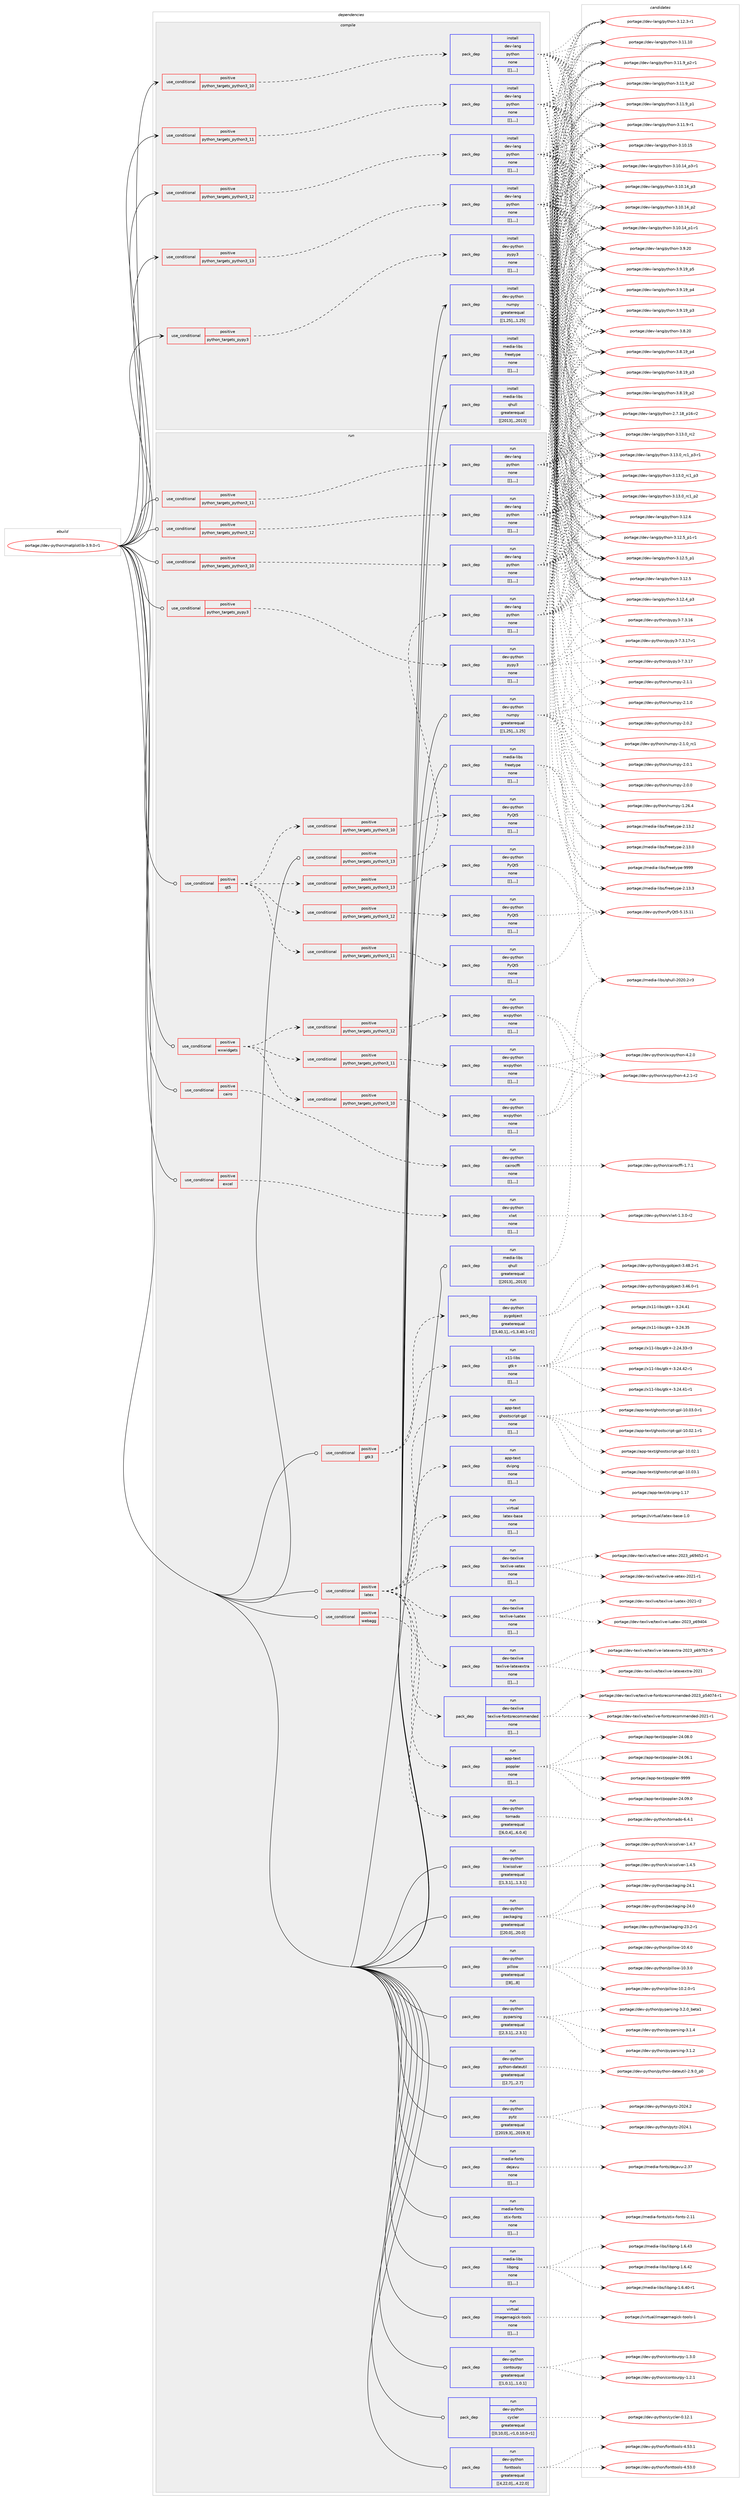 digraph prolog {

# *************
# Graph options
# *************

newrank=true;
concentrate=true;
compound=true;
graph [rankdir=LR,fontname=Helvetica,fontsize=10,ranksep=1.5];#, ranksep=2.5, nodesep=0.2];
edge  [arrowhead=vee];
node  [fontname=Helvetica,fontsize=10];

# **********
# The ebuild
# **********

subgraph cluster_leftcol {
color=gray;
label=<<i>ebuild</i>>;
id [label="portage://dev-python/matplotlib-3.9.0-r1", color=red, width=4, href="../dev-python/matplotlib-3.9.0-r1.svg"];
}

# ****************
# The dependencies
# ****************

subgraph cluster_midcol {
color=gray;
label=<<i>dependencies</i>>;
subgraph cluster_compile {
fillcolor="#eeeeee";
style=filled;
label=<<i>compile</i>>;
subgraph cond35271 {
dependency151834 [label=<<TABLE BORDER="0" CELLBORDER="1" CELLSPACING="0" CELLPADDING="4"><TR><TD ROWSPAN="3" CELLPADDING="10">use_conditional</TD></TR><TR><TD>positive</TD></TR><TR><TD>python_targets_pypy3</TD></TR></TABLE>>, shape=none, color=red];
subgraph pack115345 {
dependency151835 [label=<<TABLE BORDER="0" CELLBORDER="1" CELLSPACING="0" CELLPADDING="4" WIDTH="220"><TR><TD ROWSPAN="6" CELLPADDING="30">pack_dep</TD></TR><TR><TD WIDTH="110">install</TD></TR><TR><TD>dev-python</TD></TR><TR><TD>pypy3</TD></TR><TR><TD>none</TD></TR><TR><TD>[[],,,,]</TD></TR></TABLE>>, shape=none, color=blue];
}
dependency151834:e -> dependency151835:w [weight=20,style="dashed",arrowhead="vee"];
}
id:e -> dependency151834:w [weight=20,style="solid",arrowhead="vee"];
subgraph cond35272 {
dependency151836 [label=<<TABLE BORDER="0" CELLBORDER="1" CELLSPACING="0" CELLPADDING="4"><TR><TD ROWSPAN="3" CELLPADDING="10">use_conditional</TD></TR><TR><TD>positive</TD></TR><TR><TD>python_targets_python3_10</TD></TR></TABLE>>, shape=none, color=red];
subgraph pack115346 {
dependency151837 [label=<<TABLE BORDER="0" CELLBORDER="1" CELLSPACING="0" CELLPADDING="4" WIDTH="220"><TR><TD ROWSPAN="6" CELLPADDING="30">pack_dep</TD></TR><TR><TD WIDTH="110">install</TD></TR><TR><TD>dev-lang</TD></TR><TR><TD>python</TD></TR><TR><TD>none</TD></TR><TR><TD>[[],,,,]</TD></TR></TABLE>>, shape=none, color=blue];
}
dependency151836:e -> dependency151837:w [weight=20,style="dashed",arrowhead="vee"];
}
id:e -> dependency151836:w [weight=20,style="solid",arrowhead="vee"];
subgraph cond35273 {
dependency151838 [label=<<TABLE BORDER="0" CELLBORDER="1" CELLSPACING="0" CELLPADDING="4"><TR><TD ROWSPAN="3" CELLPADDING="10">use_conditional</TD></TR><TR><TD>positive</TD></TR><TR><TD>python_targets_python3_11</TD></TR></TABLE>>, shape=none, color=red];
subgraph pack115347 {
dependency151839 [label=<<TABLE BORDER="0" CELLBORDER="1" CELLSPACING="0" CELLPADDING="4" WIDTH="220"><TR><TD ROWSPAN="6" CELLPADDING="30">pack_dep</TD></TR><TR><TD WIDTH="110">install</TD></TR><TR><TD>dev-lang</TD></TR><TR><TD>python</TD></TR><TR><TD>none</TD></TR><TR><TD>[[],,,,]</TD></TR></TABLE>>, shape=none, color=blue];
}
dependency151838:e -> dependency151839:w [weight=20,style="dashed",arrowhead="vee"];
}
id:e -> dependency151838:w [weight=20,style="solid",arrowhead="vee"];
subgraph cond35274 {
dependency151840 [label=<<TABLE BORDER="0" CELLBORDER="1" CELLSPACING="0" CELLPADDING="4"><TR><TD ROWSPAN="3" CELLPADDING="10">use_conditional</TD></TR><TR><TD>positive</TD></TR><TR><TD>python_targets_python3_12</TD></TR></TABLE>>, shape=none, color=red];
subgraph pack115348 {
dependency151841 [label=<<TABLE BORDER="0" CELLBORDER="1" CELLSPACING="0" CELLPADDING="4" WIDTH="220"><TR><TD ROWSPAN="6" CELLPADDING="30">pack_dep</TD></TR><TR><TD WIDTH="110">install</TD></TR><TR><TD>dev-lang</TD></TR><TR><TD>python</TD></TR><TR><TD>none</TD></TR><TR><TD>[[],,,,]</TD></TR></TABLE>>, shape=none, color=blue];
}
dependency151840:e -> dependency151841:w [weight=20,style="dashed",arrowhead="vee"];
}
id:e -> dependency151840:w [weight=20,style="solid",arrowhead="vee"];
subgraph cond35275 {
dependency151842 [label=<<TABLE BORDER="0" CELLBORDER="1" CELLSPACING="0" CELLPADDING="4"><TR><TD ROWSPAN="3" CELLPADDING="10">use_conditional</TD></TR><TR><TD>positive</TD></TR><TR><TD>python_targets_python3_13</TD></TR></TABLE>>, shape=none, color=red];
subgraph pack115349 {
dependency151843 [label=<<TABLE BORDER="0" CELLBORDER="1" CELLSPACING="0" CELLPADDING="4" WIDTH="220"><TR><TD ROWSPAN="6" CELLPADDING="30">pack_dep</TD></TR><TR><TD WIDTH="110">install</TD></TR><TR><TD>dev-lang</TD></TR><TR><TD>python</TD></TR><TR><TD>none</TD></TR><TR><TD>[[],,,,]</TD></TR></TABLE>>, shape=none, color=blue];
}
dependency151842:e -> dependency151843:w [weight=20,style="dashed",arrowhead="vee"];
}
id:e -> dependency151842:w [weight=20,style="solid",arrowhead="vee"];
subgraph pack115350 {
dependency151844 [label=<<TABLE BORDER="0" CELLBORDER="1" CELLSPACING="0" CELLPADDING="4" WIDTH="220"><TR><TD ROWSPAN="6" CELLPADDING="30">pack_dep</TD></TR><TR><TD WIDTH="110">install</TD></TR><TR><TD>dev-python</TD></TR><TR><TD>numpy</TD></TR><TR><TD>greaterequal</TD></TR><TR><TD>[[1,25],,,1.25]</TD></TR></TABLE>>, shape=none, color=blue];
}
id:e -> dependency151844:w [weight=20,style="solid",arrowhead="vee"];
subgraph pack115351 {
dependency151845 [label=<<TABLE BORDER="0" CELLBORDER="1" CELLSPACING="0" CELLPADDING="4" WIDTH="220"><TR><TD ROWSPAN="6" CELLPADDING="30">pack_dep</TD></TR><TR><TD WIDTH="110">install</TD></TR><TR><TD>media-libs</TD></TR><TR><TD>freetype</TD></TR><TR><TD>none</TD></TR><TR><TD>[[],,,,]</TD></TR></TABLE>>, shape=none, color=blue];
}
id:e -> dependency151845:w [weight=20,style="solid",arrowhead="vee"];
subgraph pack115352 {
dependency151846 [label=<<TABLE BORDER="0" CELLBORDER="1" CELLSPACING="0" CELLPADDING="4" WIDTH="220"><TR><TD ROWSPAN="6" CELLPADDING="30">pack_dep</TD></TR><TR><TD WIDTH="110">install</TD></TR><TR><TD>media-libs</TD></TR><TR><TD>qhull</TD></TR><TR><TD>greaterequal</TD></TR><TR><TD>[[2013],,,2013]</TD></TR></TABLE>>, shape=none, color=blue];
}
id:e -> dependency151846:w [weight=20,style="solid",arrowhead="vee"];
}
subgraph cluster_compileandrun {
fillcolor="#eeeeee";
style=filled;
label=<<i>compile and run</i>>;
}
subgraph cluster_run {
fillcolor="#eeeeee";
style=filled;
label=<<i>run</i>>;
subgraph cond35276 {
dependency151847 [label=<<TABLE BORDER="0" CELLBORDER="1" CELLSPACING="0" CELLPADDING="4"><TR><TD ROWSPAN="3" CELLPADDING="10">use_conditional</TD></TR><TR><TD>positive</TD></TR><TR><TD>cairo</TD></TR></TABLE>>, shape=none, color=red];
subgraph pack115353 {
dependency151848 [label=<<TABLE BORDER="0" CELLBORDER="1" CELLSPACING="0" CELLPADDING="4" WIDTH="220"><TR><TD ROWSPAN="6" CELLPADDING="30">pack_dep</TD></TR><TR><TD WIDTH="110">run</TD></TR><TR><TD>dev-python</TD></TR><TR><TD>cairocffi</TD></TR><TR><TD>none</TD></TR><TR><TD>[[],,,,]</TD></TR></TABLE>>, shape=none, color=blue];
}
dependency151847:e -> dependency151848:w [weight=20,style="dashed",arrowhead="vee"];
}
id:e -> dependency151847:w [weight=20,style="solid",arrowhead="odot"];
subgraph cond35277 {
dependency151849 [label=<<TABLE BORDER="0" CELLBORDER="1" CELLSPACING="0" CELLPADDING="4"><TR><TD ROWSPAN="3" CELLPADDING="10">use_conditional</TD></TR><TR><TD>positive</TD></TR><TR><TD>excel</TD></TR></TABLE>>, shape=none, color=red];
subgraph pack115354 {
dependency151850 [label=<<TABLE BORDER="0" CELLBORDER="1" CELLSPACING="0" CELLPADDING="4" WIDTH="220"><TR><TD ROWSPAN="6" CELLPADDING="30">pack_dep</TD></TR><TR><TD WIDTH="110">run</TD></TR><TR><TD>dev-python</TD></TR><TR><TD>xlwt</TD></TR><TR><TD>none</TD></TR><TR><TD>[[],,,,]</TD></TR></TABLE>>, shape=none, color=blue];
}
dependency151849:e -> dependency151850:w [weight=20,style="dashed",arrowhead="vee"];
}
id:e -> dependency151849:w [weight=20,style="solid",arrowhead="odot"];
subgraph cond35278 {
dependency151851 [label=<<TABLE BORDER="0" CELLBORDER="1" CELLSPACING="0" CELLPADDING="4"><TR><TD ROWSPAN="3" CELLPADDING="10">use_conditional</TD></TR><TR><TD>positive</TD></TR><TR><TD>gtk3</TD></TR></TABLE>>, shape=none, color=red];
subgraph pack115355 {
dependency151852 [label=<<TABLE BORDER="0" CELLBORDER="1" CELLSPACING="0" CELLPADDING="4" WIDTH="220"><TR><TD ROWSPAN="6" CELLPADDING="30">pack_dep</TD></TR><TR><TD WIDTH="110">run</TD></TR><TR><TD>dev-python</TD></TR><TR><TD>pygobject</TD></TR><TR><TD>greaterequal</TD></TR><TR><TD>[[3,40,1],,-r1,3.40.1-r1]</TD></TR></TABLE>>, shape=none, color=blue];
}
dependency151851:e -> dependency151852:w [weight=20,style="dashed",arrowhead="vee"];
subgraph pack115356 {
dependency151853 [label=<<TABLE BORDER="0" CELLBORDER="1" CELLSPACING="0" CELLPADDING="4" WIDTH="220"><TR><TD ROWSPAN="6" CELLPADDING="30">pack_dep</TD></TR><TR><TD WIDTH="110">run</TD></TR><TR><TD>x11-libs</TD></TR><TR><TD>gtk+</TD></TR><TR><TD>none</TD></TR><TR><TD>[[],,,,]</TD></TR></TABLE>>, shape=none, color=blue];
}
dependency151851:e -> dependency151853:w [weight=20,style="dashed",arrowhead="vee"];
}
id:e -> dependency151851:w [weight=20,style="solid",arrowhead="odot"];
subgraph cond35279 {
dependency151854 [label=<<TABLE BORDER="0" CELLBORDER="1" CELLSPACING="0" CELLPADDING="4"><TR><TD ROWSPAN="3" CELLPADDING="10">use_conditional</TD></TR><TR><TD>positive</TD></TR><TR><TD>latex</TD></TR></TABLE>>, shape=none, color=red];
subgraph pack115357 {
dependency151855 [label=<<TABLE BORDER="0" CELLBORDER="1" CELLSPACING="0" CELLPADDING="4" WIDTH="220"><TR><TD ROWSPAN="6" CELLPADDING="30">pack_dep</TD></TR><TR><TD WIDTH="110">run</TD></TR><TR><TD>virtual</TD></TR><TR><TD>latex-base</TD></TR><TR><TD>none</TD></TR><TR><TD>[[],,,,]</TD></TR></TABLE>>, shape=none, color=blue];
}
dependency151854:e -> dependency151855:w [weight=20,style="dashed",arrowhead="vee"];
subgraph pack115358 {
dependency151856 [label=<<TABLE BORDER="0" CELLBORDER="1" CELLSPACING="0" CELLPADDING="4" WIDTH="220"><TR><TD ROWSPAN="6" CELLPADDING="30">pack_dep</TD></TR><TR><TD WIDTH="110">run</TD></TR><TR><TD>app-text</TD></TR><TR><TD>dvipng</TD></TR><TR><TD>none</TD></TR><TR><TD>[[],,,,]</TD></TR></TABLE>>, shape=none, color=blue];
}
dependency151854:e -> dependency151856:w [weight=20,style="dashed",arrowhead="vee"];
subgraph pack115359 {
dependency151857 [label=<<TABLE BORDER="0" CELLBORDER="1" CELLSPACING="0" CELLPADDING="4" WIDTH="220"><TR><TD ROWSPAN="6" CELLPADDING="30">pack_dep</TD></TR><TR><TD WIDTH="110">run</TD></TR><TR><TD>app-text</TD></TR><TR><TD>ghostscript-gpl</TD></TR><TR><TD>none</TD></TR><TR><TD>[[],,,,]</TD></TR></TABLE>>, shape=none, color=blue];
}
dependency151854:e -> dependency151857:w [weight=20,style="dashed",arrowhead="vee"];
subgraph pack115360 {
dependency151858 [label=<<TABLE BORDER="0" CELLBORDER="1" CELLSPACING="0" CELLPADDING="4" WIDTH="220"><TR><TD ROWSPAN="6" CELLPADDING="30">pack_dep</TD></TR><TR><TD WIDTH="110">run</TD></TR><TR><TD>app-text</TD></TR><TR><TD>poppler</TD></TR><TR><TD>none</TD></TR><TR><TD>[[],,,,]</TD></TR></TABLE>>, shape=none, color=blue];
}
dependency151854:e -> dependency151858:w [weight=20,style="dashed",arrowhead="vee"];
subgraph pack115361 {
dependency151859 [label=<<TABLE BORDER="0" CELLBORDER="1" CELLSPACING="0" CELLPADDING="4" WIDTH="220"><TR><TD ROWSPAN="6" CELLPADDING="30">pack_dep</TD></TR><TR><TD WIDTH="110">run</TD></TR><TR><TD>dev-texlive</TD></TR><TR><TD>texlive-fontsrecommended</TD></TR><TR><TD>none</TD></TR><TR><TD>[[],,,,]</TD></TR></TABLE>>, shape=none, color=blue];
}
dependency151854:e -> dependency151859:w [weight=20,style="dashed",arrowhead="vee"];
subgraph pack115362 {
dependency151860 [label=<<TABLE BORDER="0" CELLBORDER="1" CELLSPACING="0" CELLPADDING="4" WIDTH="220"><TR><TD ROWSPAN="6" CELLPADDING="30">pack_dep</TD></TR><TR><TD WIDTH="110">run</TD></TR><TR><TD>dev-texlive</TD></TR><TR><TD>texlive-latexextra</TD></TR><TR><TD>none</TD></TR><TR><TD>[[],,,,]</TD></TR></TABLE>>, shape=none, color=blue];
}
dependency151854:e -> dependency151860:w [weight=20,style="dashed",arrowhead="vee"];
subgraph pack115363 {
dependency151861 [label=<<TABLE BORDER="0" CELLBORDER="1" CELLSPACING="0" CELLPADDING="4" WIDTH="220"><TR><TD ROWSPAN="6" CELLPADDING="30">pack_dep</TD></TR><TR><TD WIDTH="110">run</TD></TR><TR><TD>dev-texlive</TD></TR><TR><TD>texlive-luatex</TD></TR><TR><TD>none</TD></TR><TR><TD>[[],,,,]</TD></TR></TABLE>>, shape=none, color=blue];
}
dependency151854:e -> dependency151861:w [weight=20,style="dashed",arrowhead="vee"];
subgraph pack115364 {
dependency151862 [label=<<TABLE BORDER="0" CELLBORDER="1" CELLSPACING="0" CELLPADDING="4" WIDTH="220"><TR><TD ROWSPAN="6" CELLPADDING="30">pack_dep</TD></TR><TR><TD WIDTH="110">run</TD></TR><TR><TD>dev-texlive</TD></TR><TR><TD>texlive-xetex</TD></TR><TR><TD>none</TD></TR><TR><TD>[[],,,,]</TD></TR></TABLE>>, shape=none, color=blue];
}
dependency151854:e -> dependency151862:w [weight=20,style="dashed",arrowhead="vee"];
}
id:e -> dependency151854:w [weight=20,style="solid",arrowhead="odot"];
subgraph cond35280 {
dependency151863 [label=<<TABLE BORDER="0" CELLBORDER="1" CELLSPACING="0" CELLPADDING="4"><TR><TD ROWSPAN="3" CELLPADDING="10">use_conditional</TD></TR><TR><TD>positive</TD></TR><TR><TD>python_targets_pypy3</TD></TR></TABLE>>, shape=none, color=red];
subgraph pack115365 {
dependency151864 [label=<<TABLE BORDER="0" CELLBORDER="1" CELLSPACING="0" CELLPADDING="4" WIDTH="220"><TR><TD ROWSPAN="6" CELLPADDING="30">pack_dep</TD></TR><TR><TD WIDTH="110">run</TD></TR><TR><TD>dev-python</TD></TR><TR><TD>pypy3</TD></TR><TR><TD>none</TD></TR><TR><TD>[[],,,,]</TD></TR></TABLE>>, shape=none, color=blue];
}
dependency151863:e -> dependency151864:w [weight=20,style="dashed",arrowhead="vee"];
}
id:e -> dependency151863:w [weight=20,style="solid",arrowhead="odot"];
subgraph cond35281 {
dependency151865 [label=<<TABLE BORDER="0" CELLBORDER="1" CELLSPACING="0" CELLPADDING="4"><TR><TD ROWSPAN="3" CELLPADDING="10">use_conditional</TD></TR><TR><TD>positive</TD></TR><TR><TD>python_targets_python3_10</TD></TR></TABLE>>, shape=none, color=red];
subgraph pack115366 {
dependency151866 [label=<<TABLE BORDER="0" CELLBORDER="1" CELLSPACING="0" CELLPADDING="4" WIDTH="220"><TR><TD ROWSPAN="6" CELLPADDING="30">pack_dep</TD></TR><TR><TD WIDTH="110">run</TD></TR><TR><TD>dev-lang</TD></TR><TR><TD>python</TD></TR><TR><TD>none</TD></TR><TR><TD>[[],,,,]</TD></TR></TABLE>>, shape=none, color=blue];
}
dependency151865:e -> dependency151866:w [weight=20,style="dashed",arrowhead="vee"];
}
id:e -> dependency151865:w [weight=20,style="solid",arrowhead="odot"];
subgraph cond35282 {
dependency151867 [label=<<TABLE BORDER="0" CELLBORDER="1" CELLSPACING="0" CELLPADDING="4"><TR><TD ROWSPAN="3" CELLPADDING="10">use_conditional</TD></TR><TR><TD>positive</TD></TR><TR><TD>python_targets_python3_11</TD></TR></TABLE>>, shape=none, color=red];
subgraph pack115367 {
dependency151868 [label=<<TABLE BORDER="0" CELLBORDER="1" CELLSPACING="0" CELLPADDING="4" WIDTH="220"><TR><TD ROWSPAN="6" CELLPADDING="30">pack_dep</TD></TR><TR><TD WIDTH="110">run</TD></TR><TR><TD>dev-lang</TD></TR><TR><TD>python</TD></TR><TR><TD>none</TD></TR><TR><TD>[[],,,,]</TD></TR></TABLE>>, shape=none, color=blue];
}
dependency151867:e -> dependency151868:w [weight=20,style="dashed",arrowhead="vee"];
}
id:e -> dependency151867:w [weight=20,style="solid",arrowhead="odot"];
subgraph cond35283 {
dependency151869 [label=<<TABLE BORDER="0" CELLBORDER="1" CELLSPACING="0" CELLPADDING="4"><TR><TD ROWSPAN="3" CELLPADDING="10">use_conditional</TD></TR><TR><TD>positive</TD></TR><TR><TD>python_targets_python3_12</TD></TR></TABLE>>, shape=none, color=red];
subgraph pack115368 {
dependency151870 [label=<<TABLE BORDER="0" CELLBORDER="1" CELLSPACING="0" CELLPADDING="4" WIDTH="220"><TR><TD ROWSPAN="6" CELLPADDING="30">pack_dep</TD></TR><TR><TD WIDTH="110">run</TD></TR><TR><TD>dev-lang</TD></TR><TR><TD>python</TD></TR><TR><TD>none</TD></TR><TR><TD>[[],,,,]</TD></TR></TABLE>>, shape=none, color=blue];
}
dependency151869:e -> dependency151870:w [weight=20,style="dashed",arrowhead="vee"];
}
id:e -> dependency151869:w [weight=20,style="solid",arrowhead="odot"];
subgraph cond35284 {
dependency151871 [label=<<TABLE BORDER="0" CELLBORDER="1" CELLSPACING="0" CELLPADDING="4"><TR><TD ROWSPAN="3" CELLPADDING="10">use_conditional</TD></TR><TR><TD>positive</TD></TR><TR><TD>python_targets_python3_13</TD></TR></TABLE>>, shape=none, color=red];
subgraph pack115369 {
dependency151872 [label=<<TABLE BORDER="0" CELLBORDER="1" CELLSPACING="0" CELLPADDING="4" WIDTH="220"><TR><TD ROWSPAN="6" CELLPADDING="30">pack_dep</TD></TR><TR><TD WIDTH="110">run</TD></TR><TR><TD>dev-lang</TD></TR><TR><TD>python</TD></TR><TR><TD>none</TD></TR><TR><TD>[[],,,,]</TD></TR></TABLE>>, shape=none, color=blue];
}
dependency151871:e -> dependency151872:w [weight=20,style="dashed",arrowhead="vee"];
}
id:e -> dependency151871:w [weight=20,style="solid",arrowhead="odot"];
subgraph cond35285 {
dependency151873 [label=<<TABLE BORDER="0" CELLBORDER="1" CELLSPACING="0" CELLPADDING="4"><TR><TD ROWSPAN="3" CELLPADDING="10">use_conditional</TD></TR><TR><TD>positive</TD></TR><TR><TD>qt5</TD></TR></TABLE>>, shape=none, color=red];
subgraph cond35286 {
dependency151874 [label=<<TABLE BORDER="0" CELLBORDER="1" CELLSPACING="0" CELLPADDING="4"><TR><TD ROWSPAN="3" CELLPADDING="10">use_conditional</TD></TR><TR><TD>positive</TD></TR><TR><TD>python_targets_python3_10</TD></TR></TABLE>>, shape=none, color=red];
subgraph pack115370 {
dependency151875 [label=<<TABLE BORDER="0" CELLBORDER="1" CELLSPACING="0" CELLPADDING="4" WIDTH="220"><TR><TD ROWSPAN="6" CELLPADDING="30">pack_dep</TD></TR><TR><TD WIDTH="110">run</TD></TR><TR><TD>dev-python</TD></TR><TR><TD>PyQt5</TD></TR><TR><TD>none</TD></TR><TR><TD>[[],,,,]</TD></TR></TABLE>>, shape=none, color=blue];
}
dependency151874:e -> dependency151875:w [weight=20,style="dashed",arrowhead="vee"];
}
dependency151873:e -> dependency151874:w [weight=20,style="dashed",arrowhead="vee"];
subgraph cond35287 {
dependency151876 [label=<<TABLE BORDER="0" CELLBORDER="1" CELLSPACING="0" CELLPADDING="4"><TR><TD ROWSPAN="3" CELLPADDING="10">use_conditional</TD></TR><TR><TD>positive</TD></TR><TR><TD>python_targets_python3_11</TD></TR></TABLE>>, shape=none, color=red];
subgraph pack115371 {
dependency151877 [label=<<TABLE BORDER="0" CELLBORDER="1" CELLSPACING="0" CELLPADDING="4" WIDTH="220"><TR><TD ROWSPAN="6" CELLPADDING="30">pack_dep</TD></TR><TR><TD WIDTH="110">run</TD></TR><TR><TD>dev-python</TD></TR><TR><TD>PyQt5</TD></TR><TR><TD>none</TD></TR><TR><TD>[[],,,,]</TD></TR></TABLE>>, shape=none, color=blue];
}
dependency151876:e -> dependency151877:w [weight=20,style="dashed",arrowhead="vee"];
}
dependency151873:e -> dependency151876:w [weight=20,style="dashed",arrowhead="vee"];
subgraph cond35288 {
dependency151878 [label=<<TABLE BORDER="0" CELLBORDER="1" CELLSPACING="0" CELLPADDING="4"><TR><TD ROWSPAN="3" CELLPADDING="10">use_conditional</TD></TR><TR><TD>positive</TD></TR><TR><TD>python_targets_python3_12</TD></TR></TABLE>>, shape=none, color=red];
subgraph pack115372 {
dependency151879 [label=<<TABLE BORDER="0" CELLBORDER="1" CELLSPACING="0" CELLPADDING="4" WIDTH="220"><TR><TD ROWSPAN="6" CELLPADDING="30">pack_dep</TD></TR><TR><TD WIDTH="110">run</TD></TR><TR><TD>dev-python</TD></TR><TR><TD>PyQt5</TD></TR><TR><TD>none</TD></TR><TR><TD>[[],,,,]</TD></TR></TABLE>>, shape=none, color=blue];
}
dependency151878:e -> dependency151879:w [weight=20,style="dashed",arrowhead="vee"];
}
dependency151873:e -> dependency151878:w [weight=20,style="dashed",arrowhead="vee"];
subgraph cond35289 {
dependency151880 [label=<<TABLE BORDER="0" CELLBORDER="1" CELLSPACING="0" CELLPADDING="4"><TR><TD ROWSPAN="3" CELLPADDING="10">use_conditional</TD></TR><TR><TD>positive</TD></TR><TR><TD>python_targets_python3_13</TD></TR></TABLE>>, shape=none, color=red];
subgraph pack115373 {
dependency151881 [label=<<TABLE BORDER="0" CELLBORDER="1" CELLSPACING="0" CELLPADDING="4" WIDTH="220"><TR><TD ROWSPAN="6" CELLPADDING="30">pack_dep</TD></TR><TR><TD WIDTH="110">run</TD></TR><TR><TD>dev-python</TD></TR><TR><TD>PyQt5</TD></TR><TR><TD>none</TD></TR><TR><TD>[[],,,,]</TD></TR></TABLE>>, shape=none, color=blue];
}
dependency151880:e -> dependency151881:w [weight=20,style="dashed",arrowhead="vee"];
}
dependency151873:e -> dependency151880:w [weight=20,style="dashed",arrowhead="vee"];
}
id:e -> dependency151873:w [weight=20,style="solid",arrowhead="odot"];
subgraph cond35290 {
dependency151882 [label=<<TABLE BORDER="0" CELLBORDER="1" CELLSPACING="0" CELLPADDING="4"><TR><TD ROWSPAN="3" CELLPADDING="10">use_conditional</TD></TR><TR><TD>positive</TD></TR><TR><TD>webagg</TD></TR></TABLE>>, shape=none, color=red];
subgraph pack115374 {
dependency151883 [label=<<TABLE BORDER="0" CELLBORDER="1" CELLSPACING="0" CELLPADDING="4" WIDTH="220"><TR><TD ROWSPAN="6" CELLPADDING="30">pack_dep</TD></TR><TR><TD WIDTH="110">run</TD></TR><TR><TD>dev-python</TD></TR><TR><TD>tornado</TD></TR><TR><TD>greaterequal</TD></TR><TR><TD>[[6,0,4],,,6.0.4]</TD></TR></TABLE>>, shape=none, color=blue];
}
dependency151882:e -> dependency151883:w [weight=20,style="dashed",arrowhead="vee"];
}
id:e -> dependency151882:w [weight=20,style="solid",arrowhead="odot"];
subgraph cond35291 {
dependency151884 [label=<<TABLE BORDER="0" CELLBORDER="1" CELLSPACING="0" CELLPADDING="4"><TR><TD ROWSPAN="3" CELLPADDING="10">use_conditional</TD></TR><TR><TD>positive</TD></TR><TR><TD>wxwidgets</TD></TR></TABLE>>, shape=none, color=red];
subgraph cond35292 {
dependency151885 [label=<<TABLE BORDER="0" CELLBORDER="1" CELLSPACING="0" CELLPADDING="4"><TR><TD ROWSPAN="3" CELLPADDING="10">use_conditional</TD></TR><TR><TD>positive</TD></TR><TR><TD>python_targets_python3_10</TD></TR></TABLE>>, shape=none, color=red];
subgraph pack115375 {
dependency151886 [label=<<TABLE BORDER="0" CELLBORDER="1" CELLSPACING="0" CELLPADDING="4" WIDTH="220"><TR><TD ROWSPAN="6" CELLPADDING="30">pack_dep</TD></TR><TR><TD WIDTH="110">run</TD></TR><TR><TD>dev-python</TD></TR><TR><TD>wxpython</TD></TR><TR><TD>none</TD></TR><TR><TD>[[],,,,]</TD></TR></TABLE>>, shape=none, color=blue];
}
dependency151885:e -> dependency151886:w [weight=20,style="dashed",arrowhead="vee"];
}
dependency151884:e -> dependency151885:w [weight=20,style="dashed",arrowhead="vee"];
subgraph cond35293 {
dependency151887 [label=<<TABLE BORDER="0" CELLBORDER="1" CELLSPACING="0" CELLPADDING="4"><TR><TD ROWSPAN="3" CELLPADDING="10">use_conditional</TD></TR><TR><TD>positive</TD></TR><TR><TD>python_targets_python3_11</TD></TR></TABLE>>, shape=none, color=red];
subgraph pack115376 {
dependency151888 [label=<<TABLE BORDER="0" CELLBORDER="1" CELLSPACING="0" CELLPADDING="4" WIDTH="220"><TR><TD ROWSPAN="6" CELLPADDING="30">pack_dep</TD></TR><TR><TD WIDTH="110">run</TD></TR><TR><TD>dev-python</TD></TR><TR><TD>wxpython</TD></TR><TR><TD>none</TD></TR><TR><TD>[[],,,,]</TD></TR></TABLE>>, shape=none, color=blue];
}
dependency151887:e -> dependency151888:w [weight=20,style="dashed",arrowhead="vee"];
}
dependency151884:e -> dependency151887:w [weight=20,style="dashed",arrowhead="vee"];
subgraph cond35294 {
dependency151889 [label=<<TABLE BORDER="0" CELLBORDER="1" CELLSPACING="0" CELLPADDING="4"><TR><TD ROWSPAN="3" CELLPADDING="10">use_conditional</TD></TR><TR><TD>positive</TD></TR><TR><TD>python_targets_python3_12</TD></TR></TABLE>>, shape=none, color=red];
subgraph pack115377 {
dependency151890 [label=<<TABLE BORDER="0" CELLBORDER="1" CELLSPACING="0" CELLPADDING="4" WIDTH="220"><TR><TD ROWSPAN="6" CELLPADDING="30">pack_dep</TD></TR><TR><TD WIDTH="110">run</TD></TR><TR><TD>dev-python</TD></TR><TR><TD>wxpython</TD></TR><TR><TD>none</TD></TR><TR><TD>[[],,,,]</TD></TR></TABLE>>, shape=none, color=blue];
}
dependency151889:e -> dependency151890:w [weight=20,style="dashed",arrowhead="vee"];
}
dependency151884:e -> dependency151889:w [weight=20,style="dashed",arrowhead="vee"];
}
id:e -> dependency151884:w [weight=20,style="solid",arrowhead="odot"];
subgraph pack115378 {
dependency151891 [label=<<TABLE BORDER="0" CELLBORDER="1" CELLSPACING="0" CELLPADDING="4" WIDTH="220"><TR><TD ROWSPAN="6" CELLPADDING="30">pack_dep</TD></TR><TR><TD WIDTH="110">run</TD></TR><TR><TD>dev-python</TD></TR><TR><TD>contourpy</TD></TR><TR><TD>greaterequal</TD></TR><TR><TD>[[1,0,1],,,1.0.1]</TD></TR></TABLE>>, shape=none, color=blue];
}
id:e -> dependency151891:w [weight=20,style="solid",arrowhead="odot"];
subgraph pack115379 {
dependency151892 [label=<<TABLE BORDER="0" CELLBORDER="1" CELLSPACING="0" CELLPADDING="4" WIDTH="220"><TR><TD ROWSPAN="6" CELLPADDING="30">pack_dep</TD></TR><TR><TD WIDTH="110">run</TD></TR><TR><TD>dev-python</TD></TR><TR><TD>cycler</TD></TR><TR><TD>greaterequal</TD></TR><TR><TD>[[0,10,0],,-r1,0.10.0-r1]</TD></TR></TABLE>>, shape=none, color=blue];
}
id:e -> dependency151892:w [weight=20,style="solid",arrowhead="odot"];
subgraph pack115380 {
dependency151893 [label=<<TABLE BORDER="0" CELLBORDER="1" CELLSPACING="0" CELLPADDING="4" WIDTH="220"><TR><TD ROWSPAN="6" CELLPADDING="30">pack_dep</TD></TR><TR><TD WIDTH="110">run</TD></TR><TR><TD>dev-python</TD></TR><TR><TD>fonttools</TD></TR><TR><TD>greaterequal</TD></TR><TR><TD>[[4,22,0],,,4.22.0]</TD></TR></TABLE>>, shape=none, color=blue];
}
id:e -> dependency151893:w [weight=20,style="solid",arrowhead="odot"];
subgraph pack115381 {
dependency151894 [label=<<TABLE BORDER="0" CELLBORDER="1" CELLSPACING="0" CELLPADDING="4" WIDTH="220"><TR><TD ROWSPAN="6" CELLPADDING="30">pack_dep</TD></TR><TR><TD WIDTH="110">run</TD></TR><TR><TD>dev-python</TD></TR><TR><TD>kiwisolver</TD></TR><TR><TD>greaterequal</TD></TR><TR><TD>[[1,3,1],,,1.3.1]</TD></TR></TABLE>>, shape=none, color=blue];
}
id:e -> dependency151894:w [weight=20,style="solid",arrowhead="odot"];
subgraph pack115382 {
dependency151895 [label=<<TABLE BORDER="0" CELLBORDER="1" CELLSPACING="0" CELLPADDING="4" WIDTH="220"><TR><TD ROWSPAN="6" CELLPADDING="30">pack_dep</TD></TR><TR><TD WIDTH="110">run</TD></TR><TR><TD>dev-python</TD></TR><TR><TD>numpy</TD></TR><TR><TD>greaterequal</TD></TR><TR><TD>[[1,25],,,1.25]</TD></TR></TABLE>>, shape=none, color=blue];
}
id:e -> dependency151895:w [weight=20,style="solid",arrowhead="odot"];
subgraph pack115383 {
dependency151896 [label=<<TABLE BORDER="0" CELLBORDER="1" CELLSPACING="0" CELLPADDING="4" WIDTH="220"><TR><TD ROWSPAN="6" CELLPADDING="30">pack_dep</TD></TR><TR><TD WIDTH="110">run</TD></TR><TR><TD>dev-python</TD></TR><TR><TD>packaging</TD></TR><TR><TD>greaterequal</TD></TR><TR><TD>[[20,0],,,20.0]</TD></TR></TABLE>>, shape=none, color=blue];
}
id:e -> dependency151896:w [weight=20,style="solid",arrowhead="odot"];
subgraph pack115384 {
dependency151897 [label=<<TABLE BORDER="0" CELLBORDER="1" CELLSPACING="0" CELLPADDING="4" WIDTH="220"><TR><TD ROWSPAN="6" CELLPADDING="30">pack_dep</TD></TR><TR><TD WIDTH="110">run</TD></TR><TR><TD>dev-python</TD></TR><TR><TD>pillow</TD></TR><TR><TD>greaterequal</TD></TR><TR><TD>[[8],,,8]</TD></TR></TABLE>>, shape=none, color=blue];
}
id:e -> dependency151897:w [weight=20,style="solid",arrowhead="odot"];
subgraph pack115385 {
dependency151898 [label=<<TABLE BORDER="0" CELLBORDER="1" CELLSPACING="0" CELLPADDING="4" WIDTH="220"><TR><TD ROWSPAN="6" CELLPADDING="30">pack_dep</TD></TR><TR><TD WIDTH="110">run</TD></TR><TR><TD>dev-python</TD></TR><TR><TD>pyparsing</TD></TR><TR><TD>greaterequal</TD></TR><TR><TD>[[2,3,1],,,2.3.1]</TD></TR></TABLE>>, shape=none, color=blue];
}
id:e -> dependency151898:w [weight=20,style="solid",arrowhead="odot"];
subgraph pack115386 {
dependency151899 [label=<<TABLE BORDER="0" CELLBORDER="1" CELLSPACING="0" CELLPADDING="4" WIDTH="220"><TR><TD ROWSPAN="6" CELLPADDING="30">pack_dep</TD></TR><TR><TD WIDTH="110">run</TD></TR><TR><TD>dev-python</TD></TR><TR><TD>python-dateutil</TD></TR><TR><TD>greaterequal</TD></TR><TR><TD>[[2,7],,,2.7]</TD></TR></TABLE>>, shape=none, color=blue];
}
id:e -> dependency151899:w [weight=20,style="solid",arrowhead="odot"];
subgraph pack115387 {
dependency151900 [label=<<TABLE BORDER="0" CELLBORDER="1" CELLSPACING="0" CELLPADDING="4" WIDTH="220"><TR><TD ROWSPAN="6" CELLPADDING="30">pack_dep</TD></TR><TR><TD WIDTH="110">run</TD></TR><TR><TD>dev-python</TD></TR><TR><TD>pytz</TD></TR><TR><TD>greaterequal</TD></TR><TR><TD>[[2019,3],,,2019.3]</TD></TR></TABLE>>, shape=none, color=blue];
}
id:e -> dependency151900:w [weight=20,style="solid",arrowhead="odot"];
subgraph pack115388 {
dependency151901 [label=<<TABLE BORDER="0" CELLBORDER="1" CELLSPACING="0" CELLPADDING="4" WIDTH="220"><TR><TD ROWSPAN="6" CELLPADDING="30">pack_dep</TD></TR><TR><TD WIDTH="110">run</TD></TR><TR><TD>media-fonts</TD></TR><TR><TD>dejavu</TD></TR><TR><TD>none</TD></TR><TR><TD>[[],,,,]</TD></TR></TABLE>>, shape=none, color=blue];
}
id:e -> dependency151901:w [weight=20,style="solid",arrowhead="odot"];
subgraph pack115389 {
dependency151902 [label=<<TABLE BORDER="0" CELLBORDER="1" CELLSPACING="0" CELLPADDING="4" WIDTH="220"><TR><TD ROWSPAN="6" CELLPADDING="30">pack_dep</TD></TR><TR><TD WIDTH="110">run</TD></TR><TR><TD>media-fonts</TD></TR><TR><TD>stix-fonts</TD></TR><TR><TD>none</TD></TR><TR><TD>[[],,,,]</TD></TR></TABLE>>, shape=none, color=blue];
}
id:e -> dependency151902:w [weight=20,style="solid",arrowhead="odot"];
subgraph pack115390 {
dependency151903 [label=<<TABLE BORDER="0" CELLBORDER="1" CELLSPACING="0" CELLPADDING="4" WIDTH="220"><TR><TD ROWSPAN="6" CELLPADDING="30">pack_dep</TD></TR><TR><TD WIDTH="110">run</TD></TR><TR><TD>media-libs</TD></TR><TR><TD>freetype</TD></TR><TR><TD>none</TD></TR><TR><TD>[[],,,,]</TD></TR></TABLE>>, shape=none, color=blue];
}
id:e -> dependency151903:w [weight=20,style="solid",arrowhead="odot"];
subgraph pack115391 {
dependency151904 [label=<<TABLE BORDER="0" CELLBORDER="1" CELLSPACING="0" CELLPADDING="4" WIDTH="220"><TR><TD ROWSPAN="6" CELLPADDING="30">pack_dep</TD></TR><TR><TD WIDTH="110">run</TD></TR><TR><TD>media-libs</TD></TR><TR><TD>libpng</TD></TR><TR><TD>none</TD></TR><TR><TD>[[],,,,]</TD></TR></TABLE>>, shape=none, color=blue];
}
id:e -> dependency151904:w [weight=20,style="solid",arrowhead="odot"];
subgraph pack115392 {
dependency151905 [label=<<TABLE BORDER="0" CELLBORDER="1" CELLSPACING="0" CELLPADDING="4" WIDTH="220"><TR><TD ROWSPAN="6" CELLPADDING="30">pack_dep</TD></TR><TR><TD WIDTH="110">run</TD></TR><TR><TD>media-libs</TD></TR><TR><TD>qhull</TD></TR><TR><TD>greaterequal</TD></TR><TR><TD>[[2013],,,2013]</TD></TR></TABLE>>, shape=none, color=blue];
}
id:e -> dependency151905:w [weight=20,style="solid",arrowhead="odot"];
subgraph pack115393 {
dependency151906 [label=<<TABLE BORDER="0" CELLBORDER="1" CELLSPACING="0" CELLPADDING="4" WIDTH="220"><TR><TD ROWSPAN="6" CELLPADDING="30">pack_dep</TD></TR><TR><TD WIDTH="110">run</TD></TR><TR><TD>virtual</TD></TR><TR><TD>imagemagick-tools</TD></TR><TR><TD>none</TD></TR><TR><TD>[[],,,,]</TD></TR></TABLE>>, shape=none, color=blue];
}
id:e -> dependency151906:w [weight=20,style="solid",arrowhead="odot"];
}
}

# **************
# The candidates
# **************

subgraph cluster_choices {
rank=same;
color=gray;
label=<<i>candidates</i>>;

subgraph choice115345 {
color=black;
nodesep=1;
choice100101118451121211161041111104711212111212151455546514649554511449 [label="portage://dev-python/pypy3-7.3.17-r1", color=red, width=4,href="../dev-python/pypy3-7.3.17-r1.svg"];
choice10010111845112121116104111110471121211121215145554651464955 [label="portage://dev-python/pypy3-7.3.17", color=red, width=4,href="../dev-python/pypy3-7.3.17.svg"];
choice10010111845112121116104111110471121211121215145554651464954 [label="portage://dev-python/pypy3-7.3.16", color=red, width=4,href="../dev-python/pypy3-7.3.16.svg"];
dependency151835:e -> choice100101118451121211161041111104711212111212151455546514649554511449:w [style=dotted,weight="100"];
dependency151835:e -> choice10010111845112121116104111110471121211121215145554651464955:w [style=dotted,weight="100"];
dependency151835:e -> choice10010111845112121116104111110471121211121215145554651464954:w [style=dotted,weight="100"];
}
subgraph choice115346 {
color=black;
nodesep=1;
choice10010111845108971101034711212111610411111045514649514648951149950 [label="portage://dev-lang/python-3.13.0_rc2", color=red, width=4,href="../dev-lang/python-3.13.0_rc2.svg"];
choice1001011184510897110103471121211161041111104551464951464895114994995112514511449 [label="portage://dev-lang/python-3.13.0_rc1_p3-r1", color=red, width=4,href="../dev-lang/python-3.13.0_rc1_p3-r1.svg"];
choice100101118451089711010347112121116104111110455146495146489511499499511251 [label="portage://dev-lang/python-3.13.0_rc1_p3", color=red, width=4,href="../dev-lang/python-3.13.0_rc1_p3.svg"];
choice100101118451089711010347112121116104111110455146495146489511499499511250 [label="portage://dev-lang/python-3.13.0_rc1_p2", color=red, width=4,href="../dev-lang/python-3.13.0_rc1_p2.svg"];
choice10010111845108971101034711212111610411111045514649504654 [label="portage://dev-lang/python-3.12.6", color=red, width=4,href="../dev-lang/python-3.12.6.svg"];
choice1001011184510897110103471121211161041111104551464950465395112494511449 [label="portage://dev-lang/python-3.12.5_p1-r1", color=red, width=4,href="../dev-lang/python-3.12.5_p1-r1.svg"];
choice100101118451089711010347112121116104111110455146495046539511249 [label="portage://dev-lang/python-3.12.5_p1", color=red, width=4,href="../dev-lang/python-3.12.5_p1.svg"];
choice10010111845108971101034711212111610411111045514649504653 [label="portage://dev-lang/python-3.12.5", color=red, width=4,href="../dev-lang/python-3.12.5.svg"];
choice100101118451089711010347112121116104111110455146495046529511251 [label="portage://dev-lang/python-3.12.4_p3", color=red, width=4,href="../dev-lang/python-3.12.4_p3.svg"];
choice100101118451089711010347112121116104111110455146495046514511449 [label="portage://dev-lang/python-3.12.3-r1", color=red, width=4,href="../dev-lang/python-3.12.3-r1.svg"];
choice1001011184510897110103471121211161041111104551464949464948 [label="portage://dev-lang/python-3.11.10", color=red, width=4,href="../dev-lang/python-3.11.10.svg"];
choice1001011184510897110103471121211161041111104551464949465795112504511449 [label="portage://dev-lang/python-3.11.9_p2-r1", color=red, width=4,href="../dev-lang/python-3.11.9_p2-r1.svg"];
choice100101118451089711010347112121116104111110455146494946579511250 [label="portage://dev-lang/python-3.11.9_p2", color=red, width=4,href="../dev-lang/python-3.11.9_p2.svg"];
choice100101118451089711010347112121116104111110455146494946579511249 [label="portage://dev-lang/python-3.11.9_p1", color=red, width=4,href="../dev-lang/python-3.11.9_p1.svg"];
choice100101118451089711010347112121116104111110455146494946574511449 [label="portage://dev-lang/python-3.11.9-r1", color=red, width=4,href="../dev-lang/python-3.11.9-r1.svg"];
choice1001011184510897110103471121211161041111104551464948464953 [label="portage://dev-lang/python-3.10.15", color=red, width=4,href="../dev-lang/python-3.10.15.svg"];
choice100101118451089711010347112121116104111110455146494846495295112514511449 [label="portage://dev-lang/python-3.10.14_p3-r1", color=red, width=4,href="../dev-lang/python-3.10.14_p3-r1.svg"];
choice10010111845108971101034711212111610411111045514649484649529511251 [label="portage://dev-lang/python-3.10.14_p3", color=red, width=4,href="../dev-lang/python-3.10.14_p3.svg"];
choice10010111845108971101034711212111610411111045514649484649529511250 [label="portage://dev-lang/python-3.10.14_p2", color=red, width=4,href="../dev-lang/python-3.10.14_p2.svg"];
choice100101118451089711010347112121116104111110455146494846495295112494511449 [label="portage://dev-lang/python-3.10.14_p1-r1", color=red, width=4,href="../dev-lang/python-3.10.14_p1-r1.svg"];
choice10010111845108971101034711212111610411111045514657465048 [label="portage://dev-lang/python-3.9.20", color=red, width=4,href="../dev-lang/python-3.9.20.svg"];
choice100101118451089711010347112121116104111110455146574649579511253 [label="portage://dev-lang/python-3.9.19_p5", color=red, width=4,href="../dev-lang/python-3.9.19_p5.svg"];
choice100101118451089711010347112121116104111110455146574649579511252 [label="portage://dev-lang/python-3.9.19_p4", color=red, width=4,href="../dev-lang/python-3.9.19_p4.svg"];
choice100101118451089711010347112121116104111110455146574649579511251 [label="portage://dev-lang/python-3.9.19_p3", color=red, width=4,href="../dev-lang/python-3.9.19_p3.svg"];
choice10010111845108971101034711212111610411111045514656465048 [label="portage://dev-lang/python-3.8.20", color=red, width=4,href="../dev-lang/python-3.8.20.svg"];
choice100101118451089711010347112121116104111110455146564649579511252 [label="portage://dev-lang/python-3.8.19_p4", color=red, width=4,href="../dev-lang/python-3.8.19_p4.svg"];
choice100101118451089711010347112121116104111110455146564649579511251 [label="portage://dev-lang/python-3.8.19_p3", color=red, width=4,href="../dev-lang/python-3.8.19_p3.svg"];
choice100101118451089711010347112121116104111110455146564649579511250 [label="portage://dev-lang/python-3.8.19_p2", color=red, width=4,href="../dev-lang/python-3.8.19_p2.svg"];
choice100101118451089711010347112121116104111110455046554649569511249544511450 [label="portage://dev-lang/python-2.7.18_p16-r2", color=red, width=4,href="../dev-lang/python-2.7.18_p16-r2.svg"];
dependency151837:e -> choice10010111845108971101034711212111610411111045514649514648951149950:w [style=dotted,weight="100"];
dependency151837:e -> choice1001011184510897110103471121211161041111104551464951464895114994995112514511449:w [style=dotted,weight="100"];
dependency151837:e -> choice100101118451089711010347112121116104111110455146495146489511499499511251:w [style=dotted,weight="100"];
dependency151837:e -> choice100101118451089711010347112121116104111110455146495146489511499499511250:w [style=dotted,weight="100"];
dependency151837:e -> choice10010111845108971101034711212111610411111045514649504654:w [style=dotted,weight="100"];
dependency151837:e -> choice1001011184510897110103471121211161041111104551464950465395112494511449:w [style=dotted,weight="100"];
dependency151837:e -> choice100101118451089711010347112121116104111110455146495046539511249:w [style=dotted,weight="100"];
dependency151837:e -> choice10010111845108971101034711212111610411111045514649504653:w [style=dotted,weight="100"];
dependency151837:e -> choice100101118451089711010347112121116104111110455146495046529511251:w [style=dotted,weight="100"];
dependency151837:e -> choice100101118451089711010347112121116104111110455146495046514511449:w [style=dotted,weight="100"];
dependency151837:e -> choice1001011184510897110103471121211161041111104551464949464948:w [style=dotted,weight="100"];
dependency151837:e -> choice1001011184510897110103471121211161041111104551464949465795112504511449:w [style=dotted,weight="100"];
dependency151837:e -> choice100101118451089711010347112121116104111110455146494946579511250:w [style=dotted,weight="100"];
dependency151837:e -> choice100101118451089711010347112121116104111110455146494946579511249:w [style=dotted,weight="100"];
dependency151837:e -> choice100101118451089711010347112121116104111110455146494946574511449:w [style=dotted,weight="100"];
dependency151837:e -> choice1001011184510897110103471121211161041111104551464948464953:w [style=dotted,weight="100"];
dependency151837:e -> choice100101118451089711010347112121116104111110455146494846495295112514511449:w [style=dotted,weight="100"];
dependency151837:e -> choice10010111845108971101034711212111610411111045514649484649529511251:w [style=dotted,weight="100"];
dependency151837:e -> choice10010111845108971101034711212111610411111045514649484649529511250:w [style=dotted,weight="100"];
dependency151837:e -> choice100101118451089711010347112121116104111110455146494846495295112494511449:w [style=dotted,weight="100"];
dependency151837:e -> choice10010111845108971101034711212111610411111045514657465048:w [style=dotted,weight="100"];
dependency151837:e -> choice100101118451089711010347112121116104111110455146574649579511253:w [style=dotted,weight="100"];
dependency151837:e -> choice100101118451089711010347112121116104111110455146574649579511252:w [style=dotted,weight="100"];
dependency151837:e -> choice100101118451089711010347112121116104111110455146574649579511251:w [style=dotted,weight="100"];
dependency151837:e -> choice10010111845108971101034711212111610411111045514656465048:w [style=dotted,weight="100"];
dependency151837:e -> choice100101118451089711010347112121116104111110455146564649579511252:w [style=dotted,weight="100"];
dependency151837:e -> choice100101118451089711010347112121116104111110455146564649579511251:w [style=dotted,weight="100"];
dependency151837:e -> choice100101118451089711010347112121116104111110455146564649579511250:w [style=dotted,weight="100"];
dependency151837:e -> choice100101118451089711010347112121116104111110455046554649569511249544511450:w [style=dotted,weight="100"];
}
subgraph choice115347 {
color=black;
nodesep=1;
choice10010111845108971101034711212111610411111045514649514648951149950 [label="portage://dev-lang/python-3.13.0_rc2", color=red, width=4,href="../dev-lang/python-3.13.0_rc2.svg"];
choice1001011184510897110103471121211161041111104551464951464895114994995112514511449 [label="portage://dev-lang/python-3.13.0_rc1_p3-r1", color=red, width=4,href="../dev-lang/python-3.13.0_rc1_p3-r1.svg"];
choice100101118451089711010347112121116104111110455146495146489511499499511251 [label="portage://dev-lang/python-3.13.0_rc1_p3", color=red, width=4,href="../dev-lang/python-3.13.0_rc1_p3.svg"];
choice100101118451089711010347112121116104111110455146495146489511499499511250 [label="portage://dev-lang/python-3.13.0_rc1_p2", color=red, width=4,href="../dev-lang/python-3.13.0_rc1_p2.svg"];
choice10010111845108971101034711212111610411111045514649504654 [label="portage://dev-lang/python-3.12.6", color=red, width=4,href="../dev-lang/python-3.12.6.svg"];
choice1001011184510897110103471121211161041111104551464950465395112494511449 [label="portage://dev-lang/python-3.12.5_p1-r1", color=red, width=4,href="../dev-lang/python-3.12.5_p1-r1.svg"];
choice100101118451089711010347112121116104111110455146495046539511249 [label="portage://dev-lang/python-3.12.5_p1", color=red, width=4,href="../dev-lang/python-3.12.5_p1.svg"];
choice10010111845108971101034711212111610411111045514649504653 [label="portage://dev-lang/python-3.12.5", color=red, width=4,href="../dev-lang/python-3.12.5.svg"];
choice100101118451089711010347112121116104111110455146495046529511251 [label="portage://dev-lang/python-3.12.4_p3", color=red, width=4,href="../dev-lang/python-3.12.4_p3.svg"];
choice100101118451089711010347112121116104111110455146495046514511449 [label="portage://dev-lang/python-3.12.3-r1", color=red, width=4,href="../dev-lang/python-3.12.3-r1.svg"];
choice1001011184510897110103471121211161041111104551464949464948 [label="portage://dev-lang/python-3.11.10", color=red, width=4,href="../dev-lang/python-3.11.10.svg"];
choice1001011184510897110103471121211161041111104551464949465795112504511449 [label="portage://dev-lang/python-3.11.9_p2-r1", color=red, width=4,href="../dev-lang/python-3.11.9_p2-r1.svg"];
choice100101118451089711010347112121116104111110455146494946579511250 [label="portage://dev-lang/python-3.11.9_p2", color=red, width=4,href="../dev-lang/python-3.11.9_p2.svg"];
choice100101118451089711010347112121116104111110455146494946579511249 [label="portage://dev-lang/python-3.11.9_p1", color=red, width=4,href="../dev-lang/python-3.11.9_p1.svg"];
choice100101118451089711010347112121116104111110455146494946574511449 [label="portage://dev-lang/python-3.11.9-r1", color=red, width=4,href="../dev-lang/python-3.11.9-r1.svg"];
choice1001011184510897110103471121211161041111104551464948464953 [label="portage://dev-lang/python-3.10.15", color=red, width=4,href="../dev-lang/python-3.10.15.svg"];
choice100101118451089711010347112121116104111110455146494846495295112514511449 [label="portage://dev-lang/python-3.10.14_p3-r1", color=red, width=4,href="../dev-lang/python-3.10.14_p3-r1.svg"];
choice10010111845108971101034711212111610411111045514649484649529511251 [label="portage://dev-lang/python-3.10.14_p3", color=red, width=4,href="../dev-lang/python-3.10.14_p3.svg"];
choice10010111845108971101034711212111610411111045514649484649529511250 [label="portage://dev-lang/python-3.10.14_p2", color=red, width=4,href="../dev-lang/python-3.10.14_p2.svg"];
choice100101118451089711010347112121116104111110455146494846495295112494511449 [label="portage://dev-lang/python-3.10.14_p1-r1", color=red, width=4,href="../dev-lang/python-3.10.14_p1-r1.svg"];
choice10010111845108971101034711212111610411111045514657465048 [label="portage://dev-lang/python-3.9.20", color=red, width=4,href="../dev-lang/python-3.9.20.svg"];
choice100101118451089711010347112121116104111110455146574649579511253 [label="portage://dev-lang/python-3.9.19_p5", color=red, width=4,href="../dev-lang/python-3.9.19_p5.svg"];
choice100101118451089711010347112121116104111110455146574649579511252 [label="portage://dev-lang/python-3.9.19_p4", color=red, width=4,href="../dev-lang/python-3.9.19_p4.svg"];
choice100101118451089711010347112121116104111110455146574649579511251 [label="portage://dev-lang/python-3.9.19_p3", color=red, width=4,href="../dev-lang/python-3.9.19_p3.svg"];
choice10010111845108971101034711212111610411111045514656465048 [label="portage://dev-lang/python-3.8.20", color=red, width=4,href="../dev-lang/python-3.8.20.svg"];
choice100101118451089711010347112121116104111110455146564649579511252 [label="portage://dev-lang/python-3.8.19_p4", color=red, width=4,href="../dev-lang/python-3.8.19_p4.svg"];
choice100101118451089711010347112121116104111110455146564649579511251 [label="portage://dev-lang/python-3.8.19_p3", color=red, width=4,href="../dev-lang/python-3.8.19_p3.svg"];
choice100101118451089711010347112121116104111110455146564649579511250 [label="portage://dev-lang/python-3.8.19_p2", color=red, width=4,href="../dev-lang/python-3.8.19_p2.svg"];
choice100101118451089711010347112121116104111110455046554649569511249544511450 [label="portage://dev-lang/python-2.7.18_p16-r2", color=red, width=4,href="../dev-lang/python-2.7.18_p16-r2.svg"];
dependency151839:e -> choice10010111845108971101034711212111610411111045514649514648951149950:w [style=dotted,weight="100"];
dependency151839:e -> choice1001011184510897110103471121211161041111104551464951464895114994995112514511449:w [style=dotted,weight="100"];
dependency151839:e -> choice100101118451089711010347112121116104111110455146495146489511499499511251:w [style=dotted,weight="100"];
dependency151839:e -> choice100101118451089711010347112121116104111110455146495146489511499499511250:w [style=dotted,weight="100"];
dependency151839:e -> choice10010111845108971101034711212111610411111045514649504654:w [style=dotted,weight="100"];
dependency151839:e -> choice1001011184510897110103471121211161041111104551464950465395112494511449:w [style=dotted,weight="100"];
dependency151839:e -> choice100101118451089711010347112121116104111110455146495046539511249:w [style=dotted,weight="100"];
dependency151839:e -> choice10010111845108971101034711212111610411111045514649504653:w [style=dotted,weight="100"];
dependency151839:e -> choice100101118451089711010347112121116104111110455146495046529511251:w [style=dotted,weight="100"];
dependency151839:e -> choice100101118451089711010347112121116104111110455146495046514511449:w [style=dotted,weight="100"];
dependency151839:e -> choice1001011184510897110103471121211161041111104551464949464948:w [style=dotted,weight="100"];
dependency151839:e -> choice1001011184510897110103471121211161041111104551464949465795112504511449:w [style=dotted,weight="100"];
dependency151839:e -> choice100101118451089711010347112121116104111110455146494946579511250:w [style=dotted,weight="100"];
dependency151839:e -> choice100101118451089711010347112121116104111110455146494946579511249:w [style=dotted,weight="100"];
dependency151839:e -> choice100101118451089711010347112121116104111110455146494946574511449:w [style=dotted,weight="100"];
dependency151839:e -> choice1001011184510897110103471121211161041111104551464948464953:w [style=dotted,weight="100"];
dependency151839:e -> choice100101118451089711010347112121116104111110455146494846495295112514511449:w [style=dotted,weight="100"];
dependency151839:e -> choice10010111845108971101034711212111610411111045514649484649529511251:w [style=dotted,weight="100"];
dependency151839:e -> choice10010111845108971101034711212111610411111045514649484649529511250:w [style=dotted,weight="100"];
dependency151839:e -> choice100101118451089711010347112121116104111110455146494846495295112494511449:w [style=dotted,weight="100"];
dependency151839:e -> choice10010111845108971101034711212111610411111045514657465048:w [style=dotted,weight="100"];
dependency151839:e -> choice100101118451089711010347112121116104111110455146574649579511253:w [style=dotted,weight="100"];
dependency151839:e -> choice100101118451089711010347112121116104111110455146574649579511252:w [style=dotted,weight="100"];
dependency151839:e -> choice100101118451089711010347112121116104111110455146574649579511251:w [style=dotted,weight="100"];
dependency151839:e -> choice10010111845108971101034711212111610411111045514656465048:w [style=dotted,weight="100"];
dependency151839:e -> choice100101118451089711010347112121116104111110455146564649579511252:w [style=dotted,weight="100"];
dependency151839:e -> choice100101118451089711010347112121116104111110455146564649579511251:w [style=dotted,weight="100"];
dependency151839:e -> choice100101118451089711010347112121116104111110455146564649579511250:w [style=dotted,weight="100"];
dependency151839:e -> choice100101118451089711010347112121116104111110455046554649569511249544511450:w [style=dotted,weight="100"];
}
subgraph choice115348 {
color=black;
nodesep=1;
choice10010111845108971101034711212111610411111045514649514648951149950 [label="portage://dev-lang/python-3.13.0_rc2", color=red, width=4,href="../dev-lang/python-3.13.0_rc2.svg"];
choice1001011184510897110103471121211161041111104551464951464895114994995112514511449 [label="portage://dev-lang/python-3.13.0_rc1_p3-r1", color=red, width=4,href="../dev-lang/python-3.13.0_rc1_p3-r1.svg"];
choice100101118451089711010347112121116104111110455146495146489511499499511251 [label="portage://dev-lang/python-3.13.0_rc1_p3", color=red, width=4,href="../dev-lang/python-3.13.0_rc1_p3.svg"];
choice100101118451089711010347112121116104111110455146495146489511499499511250 [label="portage://dev-lang/python-3.13.0_rc1_p2", color=red, width=4,href="../dev-lang/python-3.13.0_rc1_p2.svg"];
choice10010111845108971101034711212111610411111045514649504654 [label="portage://dev-lang/python-3.12.6", color=red, width=4,href="../dev-lang/python-3.12.6.svg"];
choice1001011184510897110103471121211161041111104551464950465395112494511449 [label="portage://dev-lang/python-3.12.5_p1-r1", color=red, width=4,href="../dev-lang/python-3.12.5_p1-r1.svg"];
choice100101118451089711010347112121116104111110455146495046539511249 [label="portage://dev-lang/python-3.12.5_p1", color=red, width=4,href="../dev-lang/python-3.12.5_p1.svg"];
choice10010111845108971101034711212111610411111045514649504653 [label="portage://dev-lang/python-3.12.5", color=red, width=4,href="../dev-lang/python-3.12.5.svg"];
choice100101118451089711010347112121116104111110455146495046529511251 [label="portage://dev-lang/python-3.12.4_p3", color=red, width=4,href="../dev-lang/python-3.12.4_p3.svg"];
choice100101118451089711010347112121116104111110455146495046514511449 [label="portage://dev-lang/python-3.12.3-r1", color=red, width=4,href="../dev-lang/python-3.12.3-r1.svg"];
choice1001011184510897110103471121211161041111104551464949464948 [label="portage://dev-lang/python-3.11.10", color=red, width=4,href="../dev-lang/python-3.11.10.svg"];
choice1001011184510897110103471121211161041111104551464949465795112504511449 [label="portage://dev-lang/python-3.11.9_p2-r1", color=red, width=4,href="../dev-lang/python-3.11.9_p2-r1.svg"];
choice100101118451089711010347112121116104111110455146494946579511250 [label="portage://dev-lang/python-3.11.9_p2", color=red, width=4,href="../dev-lang/python-3.11.9_p2.svg"];
choice100101118451089711010347112121116104111110455146494946579511249 [label="portage://dev-lang/python-3.11.9_p1", color=red, width=4,href="../dev-lang/python-3.11.9_p1.svg"];
choice100101118451089711010347112121116104111110455146494946574511449 [label="portage://dev-lang/python-3.11.9-r1", color=red, width=4,href="../dev-lang/python-3.11.9-r1.svg"];
choice1001011184510897110103471121211161041111104551464948464953 [label="portage://dev-lang/python-3.10.15", color=red, width=4,href="../dev-lang/python-3.10.15.svg"];
choice100101118451089711010347112121116104111110455146494846495295112514511449 [label="portage://dev-lang/python-3.10.14_p3-r1", color=red, width=4,href="../dev-lang/python-3.10.14_p3-r1.svg"];
choice10010111845108971101034711212111610411111045514649484649529511251 [label="portage://dev-lang/python-3.10.14_p3", color=red, width=4,href="../dev-lang/python-3.10.14_p3.svg"];
choice10010111845108971101034711212111610411111045514649484649529511250 [label="portage://dev-lang/python-3.10.14_p2", color=red, width=4,href="../dev-lang/python-3.10.14_p2.svg"];
choice100101118451089711010347112121116104111110455146494846495295112494511449 [label="portage://dev-lang/python-3.10.14_p1-r1", color=red, width=4,href="../dev-lang/python-3.10.14_p1-r1.svg"];
choice10010111845108971101034711212111610411111045514657465048 [label="portage://dev-lang/python-3.9.20", color=red, width=4,href="../dev-lang/python-3.9.20.svg"];
choice100101118451089711010347112121116104111110455146574649579511253 [label="portage://dev-lang/python-3.9.19_p5", color=red, width=4,href="../dev-lang/python-3.9.19_p5.svg"];
choice100101118451089711010347112121116104111110455146574649579511252 [label="portage://dev-lang/python-3.9.19_p4", color=red, width=4,href="../dev-lang/python-3.9.19_p4.svg"];
choice100101118451089711010347112121116104111110455146574649579511251 [label="portage://dev-lang/python-3.9.19_p3", color=red, width=4,href="../dev-lang/python-3.9.19_p3.svg"];
choice10010111845108971101034711212111610411111045514656465048 [label="portage://dev-lang/python-3.8.20", color=red, width=4,href="../dev-lang/python-3.8.20.svg"];
choice100101118451089711010347112121116104111110455146564649579511252 [label="portage://dev-lang/python-3.8.19_p4", color=red, width=4,href="../dev-lang/python-3.8.19_p4.svg"];
choice100101118451089711010347112121116104111110455146564649579511251 [label="portage://dev-lang/python-3.8.19_p3", color=red, width=4,href="../dev-lang/python-3.8.19_p3.svg"];
choice100101118451089711010347112121116104111110455146564649579511250 [label="portage://dev-lang/python-3.8.19_p2", color=red, width=4,href="../dev-lang/python-3.8.19_p2.svg"];
choice100101118451089711010347112121116104111110455046554649569511249544511450 [label="portage://dev-lang/python-2.7.18_p16-r2", color=red, width=4,href="../dev-lang/python-2.7.18_p16-r2.svg"];
dependency151841:e -> choice10010111845108971101034711212111610411111045514649514648951149950:w [style=dotted,weight="100"];
dependency151841:e -> choice1001011184510897110103471121211161041111104551464951464895114994995112514511449:w [style=dotted,weight="100"];
dependency151841:e -> choice100101118451089711010347112121116104111110455146495146489511499499511251:w [style=dotted,weight="100"];
dependency151841:e -> choice100101118451089711010347112121116104111110455146495146489511499499511250:w [style=dotted,weight="100"];
dependency151841:e -> choice10010111845108971101034711212111610411111045514649504654:w [style=dotted,weight="100"];
dependency151841:e -> choice1001011184510897110103471121211161041111104551464950465395112494511449:w [style=dotted,weight="100"];
dependency151841:e -> choice100101118451089711010347112121116104111110455146495046539511249:w [style=dotted,weight="100"];
dependency151841:e -> choice10010111845108971101034711212111610411111045514649504653:w [style=dotted,weight="100"];
dependency151841:e -> choice100101118451089711010347112121116104111110455146495046529511251:w [style=dotted,weight="100"];
dependency151841:e -> choice100101118451089711010347112121116104111110455146495046514511449:w [style=dotted,weight="100"];
dependency151841:e -> choice1001011184510897110103471121211161041111104551464949464948:w [style=dotted,weight="100"];
dependency151841:e -> choice1001011184510897110103471121211161041111104551464949465795112504511449:w [style=dotted,weight="100"];
dependency151841:e -> choice100101118451089711010347112121116104111110455146494946579511250:w [style=dotted,weight="100"];
dependency151841:e -> choice100101118451089711010347112121116104111110455146494946579511249:w [style=dotted,weight="100"];
dependency151841:e -> choice100101118451089711010347112121116104111110455146494946574511449:w [style=dotted,weight="100"];
dependency151841:e -> choice1001011184510897110103471121211161041111104551464948464953:w [style=dotted,weight="100"];
dependency151841:e -> choice100101118451089711010347112121116104111110455146494846495295112514511449:w [style=dotted,weight="100"];
dependency151841:e -> choice10010111845108971101034711212111610411111045514649484649529511251:w [style=dotted,weight="100"];
dependency151841:e -> choice10010111845108971101034711212111610411111045514649484649529511250:w [style=dotted,weight="100"];
dependency151841:e -> choice100101118451089711010347112121116104111110455146494846495295112494511449:w [style=dotted,weight="100"];
dependency151841:e -> choice10010111845108971101034711212111610411111045514657465048:w [style=dotted,weight="100"];
dependency151841:e -> choice100101118451089711010347112121116104111110455146574649579511253:w [style=dotted,weight="100"];
dependency151841:e -> choice100101118451089711010347112121116104111110455146574649579511252:w [style=dotted,weight="100"];
dependency151841:e -> choice100101118451089711010347112121116104111110455146574649579511251:w [style=dotted,weight="100"];
dependency151841:e -> choice10010111845108971101034711212111610411111045514656465048:w [style=dotted,weight="100"];
dependency151841:e -> choice100101118451089711010347112121116104111110455146564649579511252:w [style=dotted,weight="100"];
dependency151841:e -> choice100101118451089711010347112121116104111110455146564649579511251:w [style=dotted,weight="100"];
dependency151841:e -> choice100101118451089711010347112121116104111110455146564649579511250:w [style=dotted,weight="100"];
dependency151841:e -> choice100101118451089711010347112121116104111110455046554649569511249544511450:w [style=dotted,weight="100"];
}
subgraph choice115349 {
color=black;
nodesep=1;
choice10010111845108971101034711212111610411111045514649514648951149950 [label="portage://dev-lang/python-3.13.0_rc2", color=red, width=4,href="../dev-lang/python-3.13.0_rc2.svg"];
choice1001011184510897110103471121211161041111104551464951464895114994995112514511449 [label="portage://dev-lang/python-3.13.0_rc1_p3-r1", color=red, width=4,href="../dev-lang/python-3.13.0_rc1_p3-r1.svg"];
choice100101118451089711010347112121116104111110455146495146489511499499511251 [label="portage://dev-lang/python-3.13.0_rc1_p3", color=red, width=4,href="../dev-lang/python-3.13.0_rc1_p3.svg"];
choice100101118451089711010347112121116104111110455146495146489511499499511250 [label="portage://dev-lang/python-3.13.0_rc1_p2", color=red, width=4,href="../dev-lang/python-3.13.0_rc1_p2.svg"];
choice10010111845108971101034711212111610411111045514649504654 [label="portage://dev-lang/python-3.12.6", color=red, width=4,href="../dev-lang/python-3.12.6.svg"];
choice1001011184510897110103471121211161041111104551464950465395112494511449 [label="portage://dev-lang/python-3.12.5_p1-r1", color=red, width=4,href="../dev-lang/python-3.12.5_p1-r1.svg"];
choice100101118451089711010347112121116104111110455146495046539511249 [label="portage://dev-lang/python-3.12.5_p1", color=red, width=4,href="../dev-lang/python-3.12.5_p1.svg"];
choice10010111845108971101034711212111610411111045514649504653 [label="portage://dev-lang/python-3.12.5", color=red, width=4,href="../dev-lang/python-3.12.5.svg"];
choice100101118451089711010347112121116104111110455146495046529511251 [label="portage://dev-lang/python-3.12.4_p3", color=red, width=4,href="../dev-lang/python-3.12.4_p3.svg"];
choice100101118451089711010347112121116104111110455146495046514511449 [label="portage://dev-lang/python-3.12.3-r1", color=red, width=4,href="../dev-lang/python-3.12.3-r1.svg"];
choice1001011184510897110103471121211161041111104551464949464948 [label="portage://dev-lang/python-3.11.10", color=red, width=4,href="../dev-lang/python-3.11.10.svg"];
choice1001011184510897110103471121211161041111104551464949465795112504511449 [label="portage://dev-lang/python-3.11.9_p2-r1", color=red, width=4,href="../dev-lang/python-3.11.9_p2-r1.svg"];
choice100101118451089711010347112121116104111110455146494946579511250 [label="portage://dev-lang/python-3.11.9_p2", color=red, width=4,href="../dev-lang/python-3.11.9_p2.svg"];
choice100101118451089711010347112121116104111110455146494946579511249 [label="portage://dev-lang/python-3.11.9_p1", color=red, width=4,href="../dev-lang/python-3.11.9_p1.svg"];
choice100101118451089711010347112121116104111110455146494946574511449 [label="portage://dev-lang/python-3.11.9-r1", color=red, width=4,href="../dev-lang/python-3.11.9-r1.svg"];
choice1001011184510897110103471121211161041111104551464948464953 [label="portage://dev-lang/python-3.10.15", color=red, width=4,href="../dev-lang/python-3.10.15.svg"];
choice100101118451089711010347112121116104111110455146494846495295112514511449 [label="portage://dev-lang/python-3.10.14_p3-r1", color=red, width=4,href="../dev-lang/python-3.10.14_p3-r1.svg"];
choice10010111845108971101034711212111610411111045514649484649529511251 [label="portage://dev-lang/python-3.10.14_p3", color=red, width=4,href="../dev-lang/python-3.10.14_p3.svg"];
choice10010111845108971101034711212111610411111045514649484649529511250 [label="portage://dev-lang/python-3.10.14_p2", color=red, width=4,href="../dev-lang/python-3.10.14_p2.svg"];
choice100101118451089711010347112121116104111110455146494846495295112494511449 [label="portage://dev-lang/python-3.10.14_p1-r1", color=red, width=4,href="../dev-lang/python-3.10.14_p1-r1.svg"];
choice10010111845108971101034711212111610411111045514657465048 [label="portage://dev-lang/python-3.9.20", color=red, width=4,href="../dev-lang/python-3.9.20.svg"];
choice100101118451089711010347112121116104111110455146574649579511253 [label="portage://dev-lang/python-3.9.19_p5", color=red, width=4,href="../dev-lang/python-3.9.19_p5.svg"];
choice100101118451089711010347112121116104111110455146574649579511252 [label="portage://dev-lang/python-3.9.19_p4", color=red, width=4,href="../dev-lang/python-3.9.19_p4.svg"];
choice100101118451089711010347112121116104111110455146574649579511251 [label="portage://dev-lang/python-3.9.19_p3", color=red, width=4,href="../dev-lang/python-3.9.19_p3.svg"];
choice10010111845108971101034711212111610411111045514656465048 [label="portage://dev-lang/python-3.8.20", color=red, width=4,href="../dev-lang/python-3.8.20.svg"];
choice100101118451089711010347112121116104111110455146564649579511252 [label="portage://dev-lang/python-3.8.19_p4", color=red, width=4,href="../dev-lang/python-3.8.19_p4.svg"];
choice100101118451089711010347112121116104111110455146564649579511251 [label="portage://dev-lang/python-3.8.19_p3", color=red, width=4,href="../dev-lang/python-3.8.19_p3.svg"];
choice100101118451089711010347112121116104111110455146564649579511250 [label="portage://dev-lang/python-3.8.19_p2", color=red, width=4,href="../dev-lang/python-3.8.19_p2.svg"];
choice100101118451089711010347112121116104111110455046554649569511249544511450 [label="portage://dev-lang/python-2.7.18_p16-r2", color=red, width=4,href="../dev-lang/python-2.7.18_p16-r2.svg"];
dependency151843:e -> choice10010111845108971101034711212111610411111045514649514648951149950:w [style=dotted,weight="100"];
dependency151843:e -> choice1001011184510897110103471121211161041111104551464951464895114994995112514511449:w [style=dotted,weight="100"];
dependency151843:e -> choice100101118451089711010347112121116104111110455146495146489511499499511251:w [style=dotted,weight="100"];
dependency151843:e -> choice100101118451089711010347112121116104111110455146495146489511499499511250:w [style=dotted,weight="100"];
dependency151843:e -> choice10010111845108971101034711212111610411111045514649504654:w [style=dotted,weight="100"];
dependency151843:e -> choice1001011184510897110103471121211161041111104551464950465395112494511449:w [style=dotted,weight="100"];
dependency151843:e -> choice100101118451089711010347112121116104111110455146495046539511249:w [style=dotted,weight="100"];
dependency151843:e -> choice10010111845108971101034711212111610411111045514649504653:w [style=dotted,weight="100"];
dependency151843:e -> choice100101118451089711010347112121116104111110455146495046529511251:w [style=dotted,weight="100"];
dependency151843:e -> choice100101118451089711010347112121116104111110455146495046514511449:w [style=dotted,weight="100"];
dependency151843:e -> choice1001011184510897110103471121211161041111104551464949464948:w [style=dotted,weight="100"];
dependency151843:e -> choice1001011184510897110103471121211161041111104551464949465795112504511449:w [style=dotted,weight="100"];
dependency151843:e -> choice100101118451089711010347112121116104111110455146494946579511250:w [style=dotted,weight="100"];
dependency151843:e -> choice100101118451089711010347112121116104111110455146494946579511249:w [style=dotted,weight="100"];
dependency151843:e -> choice100101118451089711010347112121116104111110455146494946574511449:w [style=dotted,weight="100"];
dependency151843:e -> choice1001011184510897110103471121211161041111104551464948464953:w [style=dotted,weight="100"];
dependency151843:e -> choice100101118451089711010347112121116104111110455146494846495295112514511449:w [style=dotted,weight="100"];
dependency151843:e -> choice10010111845108971101034711212111610411111045514649484649529511251:w [style=dotted,weight="100"];
dependency151843:e -> choice10010111845108971101034711212111610411111045514649484649529511250:w [style=dotted,weight="100"];
dependency151843:e -> choice100101118451089711010347112121116104111110455146494846495295112494511449:w [style=dotted,weight="100"];
dependency151843:e -> choice10010111845108971101034711212111610411111045514657465048:w [style=dotted,weight="100"];
dependency151843:e -> choice100101118451089711010347112121116104111110455146574649579511253:w [style=dotted,weight="100"];
dependency151843:e -> choice100101118451089711010347112121116104111110455146574649579511252:w [style=dotted,weight="100"];
dependency151843:e -> choice100101118451089711010347112121116104111110455146574649579511251:w [style=dotted,weight="100"];
dependency151843:e -> choice10010111845108971101034711212111610411111045514656465048:w [style=dotted,weight="100"];
dependency151843:e -> choice100101118451089711010347112121116104111110455146564649579511252:w [style=dotted,weight="100"];
dependency151843:e -> choice100101118451089711010347112121116104111110455146564649579511251:w [style=dotted,weight="100"];
dependency151843:e -> choice100101118451089711010347112121116104111110455146564649579511250:w [style=dotted,weight="100"];
dependency151843:e -> choice100101118451089711010347112121116104111110455046554649569511249544511450:w [style=dotted,weight="100"];
}
subgraph choice115350 {
color=black;
nodesep=1;
choice1001011184511212111610411111047110117109112121455046494649 [label="portage://dev-python/numpy-2.1.1", color=red, width=4,href="../dev-python/numpy-2.1.1.svg"];
choice1001011184511212111610411111047110117109112121455046494648951149949 [label="portage://dev-python/numpy-2.1.0_rc1", color=red, width=4,href="../dev-python/numpy-2.1.0_rc1.svg"];
choice1001011184511212111610411111047110117109112121455046494648 [label="portage://dev-python/numpy-2.1.0", color=red, width=4,href="../dev-python/numpy-2.1.0.svg"];
choice1001011184511212111610411111047110117109112121455046484650 [label="portage://dev-python/numpy-2.0.2", color=red, width=4,href="../dev-python/numpy-2.0.2.svg"];
choice1001011184511212111610411111047110117109112121455046484649 [label="portage://dev-python/numpy-2.0.1", color=red, width=4,href="../dev-python/numpy-2.0.1.svg"];
choice1001011184511212111610411111047110117109112121455046484648 [label="portage://dev-python/numpy-2.0.0", color=red, width=4,href="../dev-python/numpy-2.0.0.svg"];
choice100101118451121211161041111104711011710911212145494650544652 [label="portage://dev-python/numpy-1.26.4", color=red, width=4,href="../dev-python/numpy-1.26.4.svg"];
dependency151844:e -> choice1001011184511212111610411111047110117109112121455046494649:w [style=dotted,weight="100"];
dependency151844:e -> choice1001011184511212111610411111047110117109112121455046494648951149949:w [style=dotted,weight="100"];
dependency151844:e -> choice1001011184511212111610411111047110117109112121455046494648:w [style=dotted,weight="100"];
dependency151844:e -> choice1001011184511212111610411111047110117109112121455046484650:w [style=dotted,weight="100"];
dependency151844:e -> choice1001011184511212111610411111047110117109112121455046484649:w [style=dotted,weight="100"];
dependency151844:e -> choice1001011184511212111610411111047110117109112121455046484648:w [style=dotted,weight="100"];
dependency151844:e -> choice100101118451121211161041111104711011710911212145494650544652:w [style=dotted,weight="100"];
}
subgraph choice115351 {
color=black;
nodesep=1;
choice109101100105974510810598115471021141011011161211121014557575757 [label="portage://media-libs/freetype-9999", color=red, width=4,href="../media-libs/freetype-9999.svg"];
choice1091011001059745108105981154710211410110111612111210145504649514651 [label="portage://media-libs/freetype-2.13.3", color=red, width=4,href="../media-libs/freetype-2.13.3.svg"];
choice1091011001059745108105981154710211410110111612111210145504649514650 [label="portage://media-libs/freetype-2.13.2", color=red, width=4,href="../media-libs/freetype-2.13.2.svg"];
choice1091011001059745108105981154710211410110111612111210145504649514648 [label="portage://media-libs/freetype-2.13.0", color=red, width=4,href="../media-libs/freetype-2.13.0.svg"];
dependency151845:e -> choice109101100105974510810598115471021141011011161211121014557575757:w [style=dotted,weight="100"];
dependency151845:e -> choice1091011001059745108105981154710211410110111612111210145504649514651:w [style=dotted,weight="100"];
dependency151845:e -> choice1091011001059745108105981154710211410110111612111210145504649514650:w [style=dotted,weight="100"];
dependency151845:e -> choice1091011001059745108105981154710211410110111612111210145504649514648:w [style=dotted,weight="100"];
}
subgraph choice115352 {
color=black;
nodesep=1;
choice10910110010597451081059811547113104117108108455048504846504511451 [label="portage://media-libs/qhull-2020.2-r3", color=red, width=4,href="../media-libs/qhull-2020.2-r3.svg"];
dependency151846:e -> choice10910110010597451081059811547113104117108108455048504846504511451:w [style=dotted,weight="100"];
}
subgraph choice115353 {
color=black;
nodesep=1;
choice1001011184511212111610411111047999710511411199102102105454946554649 [label="portage://dev-python/cairocffi-1.7.1", color=red, width=4,href="../dev-python/cairocffi-1.7.1.svg"];
dependency151848:e -> choice1001011184511212111610411111047999710511411199102102105454946554649:w [style=dotted,weight="100"];
}
subgraph choice115354 {
color=black;
nodesep=1;
choice10010111845112121116104111110471201081191164549465146484511450 [label="portage://dev-python/xlwt-1.3.0-r2", color=red, width=4,href="../dev-python/xlwt-1.3.0-r2.svg"];
dependency151850:e -> choice10010111845112121116104111110471201081191164549465146484511450:w [style=dotted,weight="100"];
}
subgraph choice115355 {
color=black;
nodesep=1;
choice10010111845112121116104111110471121211031119810610199116455146525646504511449 [label="portage://dev-python/pygobject-3.48.2-r1", color=red, width=4,href="../dev-python/pygobject-3.48.2-r1.svg"];
choice10010111845112121116104111110471121211031119810610199116455146525446484511449 [label="portage://dev-python/pygobject-3.46.0-r1", color=red, width=4,href="../dev-python/pygobject-3.46.0-r1.svg"];
dependency151852:e -> choice10010111845112121116104111110471121211031119810610199116455146525646504511449:w [style=dotted,weight="100"];
dependency151852:e -> choice10010111845112121116104111110471121211031119810610199116455146525446484511449:w [style=dotted,weight="100"];
}
subgraph choice115356 {
color=black;
nodesep=1;
choice12049494510810598115471031161074345514650524652504511449 [label="portage://x11-libs/gtk+-3.24.42-r1", color=red, width=4,href="../x11-libs/gtk+-3.24.42-r1.svg"];
choice12049494510810598115471031161074345514650524652494511449 [label="portage://x11-libs/gtk+-3.24.41-r1", color=red, width=4,href="../x11-libs/gtk+-3.24.41-r1.svg"];
choice1204949451081059811547103116107434551465052465249 [label="portage://x11-libs/gtk+-3.24.41", color=red, width=4,href="../x11-libs/gtk+-3.24.41.svg"];
choice1204949451081059811547103116107434551465052465153 [label="portage://x11-libs/gtk+-3.24.35", color=red, width=4,href="../x11-libs/gtk+-3.24.35.svg"];
choice12049494510810598115471031161074345504650524651514511451 [label="portage://x11-libs/gtk+-2.24.33-r3", color=red, width=4,href="../x11-libs/gtk+-2.24.33-r3.svg"];
dependency151853:e -> choice12049494510810598115471031161074345514650524652504511449:w [style=dotted,weight="100"];
dependency151853:e -> choice12049494510810598115471031161074345514650524652494511449:w [style=dotted,weight="100"];
dependency151853:e -> choice1204949451081059811547103116107434551465052465249:w [style=dotted,weight="100"];
dependency151853:e -> choice1204949451081059811547103116107434551465052465153:w [style=dotted,weight="100"];
dependency151853:e -> choice12049494510810598115471031161074345504650524651514511451:w [style=dotted,weight="100"];
}
subgraph choice115357 {
color=black;
nodesep=1;
choice11810511411611797108471089711610112045989711510145494648 [label="portage://virtual/latex-base-1.0", color=red, width=4,href="../virtual/latex-base-1.0.svg"];
dependency151855:e -> choice11810511411611797108471089711610112045989711510145494648:w [style=dotted,weight="100"];
}
subgraph choice115358 {
color=black;
nodesep=1;
choice9711211245116101120116471001181051121101034549464955 [label="portage://app-text/dvipng-1.17", color=red, width=4,href="../app-text/dvipng-1.17.svg"];
dependency151856:e -> choice9711211245116101120116471001181051121101034549464955:w [style=dotted,weight="100"];
}
subgraph choice115359 {
color=black;
nodesep=1;
choice97112112451161011201164710310411111511611599114105112116451031121084549484648514649 [label="portage://app-text/ghostscript-gpl-10.03.1", color=red, width=4,href="../app-text/ghostscript-gpl-10.03.1.svg"];
choice971121124511610112011647103104111115116115991141051121164510311210845494846485146484511449 [label="portage://app-text/ghostscript-gpl-10.03.0-r1", color=red, width=4,href="../app-text/ghostscript-gpl-10.03.0-r1.svg"];
choice971121124511610112011647103104111115116115991141051121164510311210845494846485046494511449 [label="portage://app-text/ghostscript-gpl-10.02.1-r1", color=red, width=4,href="../app-text/ghostscript-gpl-10.02.1-r1.svg"];
choice97112112451161011201164710310411111511611599114105112116451031121084549484648504649 [label="portage://app-text/ghostscript-gpl-10.02.1", color=red, width=4,href="../app-text/ghostscript-gpl-10.02.1.svg"];
dependency151857:e -> choice97112112451161011201164710310411111511611599114105112116451031121084549484648514649:w [style=dotted,weight="100"];
dependency151857:e -> choice971121124511610112011647103104111115116115991141051121164510311210845494846485146484511449:w [style=dotted,weight="100"];
dependency151857:e -> choice971121124511610112011647103104111115116115991141051121164510311210845494846485046494511449:w [style=dotted,weight="100"];
dependency151857:e -> choice97112112451161011201164710310411111511611599114105112116451031121084549484648504649:w [style=dotted,weight="100"];
}
subgraph choice115360 {
color=black;
nodesep=1;
choice9711211245116101120116471121111121121081011144557575757 [label="portage://app-text/poppler-9999", color=red, width=4,href="../app-text/poppler-9999.svg"];
choice9711211245116101120116471121111121121081011144550524648574648 [label="portage://app-text/poppler-24.09.0", color=red, width=4,href="../app-text/poppler-24.09.0.svg"];
choice9711211245116101120116471121111121121081011144550524648564648 [label="portage://app-text/poppler-24.08.0", color=red, width=4,href="../app-text/poppler-24.08.0.svg"];
choice9711211245116101120116471121111121121081011144550524648544649 [label="portage://app-text/poppler-24.06.1", color=red, width=4,href="../app-text/poppler-24.06.1.svg"];
dependency151858:e -> choice9711211245116101120116471121111121121081011144557575757:w [style=dotted,weight="100"];
dependency151858:e -> choice9711211245116101120116471121111121121081011144550524648574648:w [style=dotted,weight="100"];
dependency151858:e -> choice9711211245116101120116471121111121121081011144550524648564648:w [style=dotted,weight="100"];
dependency151858:e -> choice9711211245116101120116471121111121121081011144550524648544649:w [style=dotted,weight="100"];
}
subgraph choice115361 {
color=black;
nodesep=1;
choice1001011184511610112010810511810147116101120108105118101451021111101161151141019911110910910111010010110045504850519511253524855524511449 [label="portage://dev-texlive/texlive-fontsrecommended-2023_p54074-r1", color=red, width=4,href="../dev-texlive/texlive-fontsrecommended-2023_p54074-r1.svg"];
choice1001011184511610112010810511810147116101120108105118101451021111101161151141019911110910910111010010110045504850494511449 [label="portage://dev-texlive/texlive-fontsrecommended-2021-r1", color=red, width=4,href="../dev-texlive/texlive-fontsrecommended-2021-r1.svg"];
dependency151859:e -> choice1001011184511610112010810511810147116101120108105118101451021111101161151141019911110910910111010010110045504850519511253524855524511449:w [style=dotted,weight="100"];
dependency151859:e -> choice1001011184511610112010810511810147116101120108105118101451021111101161151141019911110910910111010010110045504850494511449:w [style=dotted,weight="100"];
}
subgraph choice115362 {
color=black;
nodesep=1;
choice100101118451161011201081051181014711610112010810511810145108971161011201011201161149745504850519511254575553504511453 [label="portage://dev-texlive/texlive-latexextra-2023_p69752-r5", color=red, width=4,href="../dev-texlive/texlive-latexextra-2023_p69752-r5.svg"];
choice10010111845116101120108105118101471161011201081051181014510897116101120101120116114974550485049 [label="portage://dev-texlive/texlive-latexextra-2021", color=red, width=4,href="../dev-texlive/texlive-latexextra-2021.svg"];
dependency151860:e -> choice100101118451161011201081051181014711610112010810511810145108971161011201011201161149745504850519511254575553504511453:w [style=dotted,weight="100"];
dependency151860:e -> choice10010111845116101120108105118101471161011201081051181014510897116101120101120116114974550485049:w [style=dotted,weight="100"];
}
subgraph choice115363 {
color=black;
nodesep=1;
choice100101118451161011201081051181014711610112010810511810145108117971161011204550485051951125457524852 [label="portage://dev-texlive/texlive-luatex-2023_p69404", color=red, width=4,href="../dev-texlive/texlive-luatex-2023_p69404.svg"];
choice1001011184511610112010810511810147116101120108105118101451081179711610112045504850494511450 [label="portage://dev-texlive/texlive-luatex-2021-r2", color=red, width=4,href="../dev-texlive/texlive-luatex-2021-r2.svg"];
dependency151861:e -> choice100101118451161011201081051181014711610112010810511810145108117971161011204550485051951125457524852:w [style=dotted,weight="100"];
dependency151861:e -> choice1001011184511610112010810511810147116101120108105118101451081179711610112045504850494511450:w [style=dotted,weight="100"];
}
subgraph choice115364 {
color=black;
nodesep=1;
choice10010111845116101120108105118101471161011201081051181014512010111610112045504850519511254575253504511449 [label="portage://dev-texlive/texlive-xetex-2023_p69452-r1", color=red, width=4,href="../dev-texlive/texlive-xetex-2023_p69452-r1.svg"];
choice10010111845116101120108105118101471161011201081051181014512010111610112045504850494511449 [label="portage://dev-texlive/texlive-xetex-2021-r1", color=red, width=4,href="../dev-texlive/texlive-xetex-2021-r1.svg"];
dependency151862:e -> choice10010111845116101120108105118101471161011201081051181014512010111610112045504850519511254575253504511449:w [style=dotted,weight="100"];
dependency151862:e -> choice10010111845116101120108105118101471161011201081051181014512010111610112045504850494511449:w [style=dotted,weight="100"];
}
subgraph choice115365 {
color=black;
nodesep=1;
choice100101118451121211161041111104711212111212151455546514649554511449 [label="portage://dev-python/pypy3-7.3.17-r1", color=red, width=4,href="../dev-python/pypy3-7.3.17-r1.svg"];
choice10010111845112121116104111110471121211121215145554651464955 [label="portage://dev-python/pypy3-7.3.17", color=red, width=4,href="../dev-python/pypy3-7.3.17.svg"];
choice10010111845112121116104111110471121211121215145554651464954 [label="portage://dev-python/pypy3-7.3.16", color=red, width=4,href="../dev-python/pypy3-7.3.16.svg"];
dependency151864:e -> choice100101118451121211161041111104711212111212151455546514649554511449:w [style=dotted,weight="100"];
dependency151864:e -> choice10010111845112121116104111110471121211121215145554651464955:w [style=dotted,weight="100"];
dependency151864:e -> choice10010111845112121116104111110471121211121215145554651464954:w [style=dotted,weight="100"];
}
subgraph choice115366 {
color=black;
nodesep=1;
choice10010111845108971101034711212111610411111045514649514648951149950 [label="portage://dev-lang/python-3.13.0_rc2", color=red, width=4,href="../dev-lang/python-3.13.0_rc2.svg"];
choice1001011184510897110103471121211161041111104551464951464895114994995112514511449 [label="portage://dev-lang/python-3.13.0_rc1_p3-r1", color=red, width=4,href="../dev-lang/python-3.13.0_rc1_p3-r1.svg"];
choice100101118451089711010347112121116104111110455146495146489511499499511251 [label="portage://dev-lang/python-3.13.0_rc1_p3", color=red, width=4,href="../dev-lang/python-3.13.0_rc1_p3.svg"];
choice100101118451089711010347112121116104111110455146495146489511499499511250 [label="portage://dev-lang/python-3.13.0_rc1_p2", color=red, width=4,href="../dev-lang/python-3.13.0_rc1_p2.svg"];
choice10010111845108971101034711212111610411111045514649504654 [label="portage://dev-lang/python-3.12.6", color=red, width=4,href="../dev-lang/python-3.12.6.svg"];
choice1001011184510897110103471121211161041111104551464950465395112494511449 [label="portage://dev-lang/python-3.12.5_p1-r1", color=red, width=4,href="../dev-lang/python-3.12.5_p1-r1.svg"];
choice100101118451089711010347112121116104111110455146495046539511249 [label="portage://dev-lang/python-3.12.5_p1", color=red, width=4,href="../dev-lang/python-3.12.5_p1.svg"];
choice10010111845108971101034711212111610411111045514649504653 [label="portage://dev-lang/python-3.12.5", color=red, width=4,href="../dev-lang/python-3.12.5.svg"];
choice100101118451089711010347112121116104111110455146495046529511251 [label="portage://dev-lang/python-3.12.4_p3", color=red, width=4,href="../dev-lang/python-3.12.4_p3.svg"];
choice100101118451089711010347112121116104111110455146495046514511449 [label="portage://dev-lang/python-3.12.3-r1", color=red, width=4,href="../dev-lang/python-3.12.3-r1.svg"];
choice1001011184510897110103471121211161041111104551464949464948 [label="portage://dev-lang/python-3.11.10", color=red, width=4,href="../dev-lang/python-3.11.10.svg"];
choice1001011184510897110103471121211161041111104551464949465795112504511449 [label="portage://dev-lang/python-3.11.9_p2-r1", color=red, width=4,href="../dev-lang/python-3.11.9_p2-r1.svg"];
choice100101118451089711010347112121116104111110455146494946579511250 [label="portage://dev-lang/python-3.11.9_p2", color=red, width=4,href="../dev-lang/python-3.11.9_p2.svg"];
choice100101118451089711010347112121116104111110455146494946579511249 [label="portage://dev-lang/python-3.11.9_p1", color=red, width=4,href="../dev-lang/python-3.11.9_p1.svg"];
choice100101118451089711010347112121116104111110455146494946574511449 [label="portage://dev-lang/python-3.11.9-r1", color=red, width=4,href="../dev-lang/python-3.11.9-r1.svg"];
choice1001011184510897110103471121211161041111104551464948464953 [label="portage://dev-lang/python-3.10.15", color=red, width=4,href="../dev-lang/python-3.10.15.svg"];
choice100101118451089711010347112121116104111110455146494846495295112514511449 [label="portage://dev-lang/python-3.10.14_p3-r1", color=red, width=4,href="../dev-lang/python-3.10.14_p3-r1.svg"];
choice10010111845108971101034711212111610411111045514649484649529511251 [label="portage://dev-lang/python-3.10.14_p3", color=red, width=4,href="../dev-lang/python-3.10.14_p3.svg"];
choice10010111845108971101034711212111610411111045514649484649529511250 [label="portage://dev-lang/python-3.10.14_p2", color=red, width=4,href="../dev-lang/python-3.10.14_p2.svg"];
choice100101118451089711010347112121116104111110455146494846495295112494511449 [label="portage://dev-lang/python-3.10.14_p1-r1", color=red, width=4,href="../dev-lang/python-3.10.14_p1-r1.svg"];
choice10010111845108971101034711212111610411111045514657465048 [label="portage://dev-lang/python-3.9.20", color=red, width=4,href="../dev-lang/python-3.9.20.svg"];
choice100101118451089711010347112121116104111110455146574649579511253 [label="portage://dev-lang/python-3.9.19_p5", color=red, width=4,href="../dev-lang/python-3.9.19_p5.svg"];
choice100101118451089711010347112121116104111110455146574649579511252 [label="portage://dev-lang/python-3.9.19_p4", color=red, width=4,href="../dev-lang/python-3.9.19_p4.svg"];
choice100101118451089711010347112121116104111110455146574649579511251 [label="portage://dev-lang/python-3.9.19_p3", color=red, width=4,href="../dev-lang/python-3.9.19_p3.svg"];
choice10010111845108971101034711212111610411111045514656465048 [label="portage://dev-lang/python-3.8.20", color=red, width=4,href="../dev-lang/python-3.8.20.svg"];
choice100101118451089711010347112121116104111110455146564649579511252 [label="portage://dev-lang/python-3.8.19_p4", color=red, width=4,href="../dev-lang/python-3.8.19_p4.svg"];
choice100101118451089711010347112121116104111110455146564649579511251 [label="portage://dev-lang/python-3.8.19_p3", color=red, width=4,href="../dev-lang/python-3.8.19_p3.svg"];
choice100101118451089711010347112121116104111110455146564649579511250 [label="portage://dev-lang/python-3.8.19_p2", color=red, width=4,href="../dev-lang/python-3.8.19_p2.svg"];
choice100101118451089711010347112121116104111110455046554649569511249544511450 [label="portage://dev-lang/python-2.7.18_p16-r2", color=red, width=4,href="../dev-lang/python-2.7.18_p16-r2.svg"];
dependency151866:e -> choice10010111845108971101034711212111610411111045514649514648951149950:w [style=dotted,weight="100"];
dependency151866:e -> choice1001011184510897110103471121211161041111104551464951464895114994995112514511449:w [style=dotted,weight="100"];
dependency151866:e -> choice100101118451089711010347112121116104111110455146495146489511499499511251:w [style=dotted,weight="100"];
dependency151866:e -> choice100101118451089711010347112121116104111110455146495146489511499499511250:w [style=dotted,weight="100"];
dependency151866:e -> choice10010111845108971101034711212111610411111045514649504654:w [style=dotted,weight="100"];
dependency151866:e -> choice1001011184510897110103471121211161041111104551464950465395112494511449:w [style=dotted,weight="100"];
dependency151866:e -> choice100101118451089711010347112121116104111110455146495046539511249:w [style=dotted,weight="100"];
dependency151866:e -> choice10010111845108971101034711212111610411111045514649504653:w [style=dotted,weight="100"];
dependency151866:e -> choice100101118451089711010347112121116104111110455146495046529511251:w [style=dotted,weight="100"];
dependency151866:e -> choice100101118451089711010347112121116104111110455146495046514511449:w [style=dotted,weight="100"];
dependency151866:e -> choice1001011184510897110103471121211161041111104551464949464948:w [style=dotted,weight="100"];
dependency151866:e -> choice1001011184510897110103471121211161041111104551464949465795112504511449:w [style=dotted,weight="100"];
dependency151866:e -> choice100101118451089711010347112121116104111110455146494946579511250:w [style=dotted,weight="100"];
dependency151866:e -> choice100101118451089711010347112121116104111110455146494946579511249:w [style=dotted,weight="100"];
dependency151866:e -> choice100101118451089711010347112121116104111110455146494946574511449:w [style=dotted,weight="100"];
dependency151866:e -> choice1001011184510897110103471121211161041111104551464948464953:w [style=dotted,weight="100"];
dependency151866:e -> choice100101118451089711010347112121116104111110455146494846495295112514511449:w [style=dotted,weight="100"];
dependency151866:e -> choice10010111845108971101034711212111610411111045514649484649529511251:w [style=dotted,weight="100"];
dependency151866:e -> choice10010111845108971101034711212111610411111045514649484649529511250:w [style=dotted,weight="100"];
dependency151866:e -> choice100101118451089711010347112121116104111110455146494846495295112494511449:w [style=dotted,weight="100"];
dependency151866:e -> choice10010111845108971101034711212111610411111045514657465048:w [style=dotted,weight="100"];
dependency151866:e -> choice100101118451089711010347112121116104111110455146574649579511253:w [style=dotted,weight="100"];
dependency151866:e -> choice100101118451089711010347112121116104111110455146574649579511252:w [style=dotted,weight="100"];
dependency151866:e -> choice100101118451089711010347112121116104111110455146574649579511251:w [style=dotted,weight="100"];
dependency151866:e -> choice10010111845108971101034711212111610411111045514656465048:w [style=dotted,weight="100"];
dependency151866:e -> choice100101118451089711010347112121116104111110455146564649579511252:w [style=dotted,weight="100"];
dependency151866:e -> choice100101118451089711010347112121116104111110455146564649579511251:w [style=dotted,weight="100"];
dependency151866:e -> choice100101118451089711010347112121116104111110455146564649579511250:w [style=dotted,weight="100"];
dependency151866:e -> choice100101118451089711010347112121116104111110455046554649569511249544511450:w [style=dotted,weight="100"];
}
subgraph choice115367 {
color=black;
nodesep=1;
choice10010111845108971101034711212111610411111045514649514648951149950 [label="portage://dev-lang/python-3.13.0_rc2", color=red, width=4,href="../dev-lang/python-3.13.0_rc2.svg"];
choice1001011184510897110103471121211161041111104551464951464895114994995112514511449 [label="portage://dev-lang/python-3.13.0_rc1_p3-r1", color=red, width=4,href="../dev-lang/python-3.13.0_rc1_p3-r1.svg"];
choice100101118451089711010347112121116104111110455146495146489511499499511251 [label="portage://dev-lang/python-3.13.0_rc1_p3", color=red, width=4,href="../dev-lang/python-3.13.0_rc1_p3.svg"];
choice100101118451089711010347112121116104111110455146495146489511499499511250 [label="portage://dev-lang/python-3.13.0_rc1_p2", color=red, width=4,href="../dev-lang/python-3.13.0_rc1_p2.svg"];
choice10010111845108971101034711212111610411111045514649504654 [label="portage://dev-lang/python-3.12.6", color=red, width=4,href="../dev-lang/python-3.12.6.svg"];
choice1001011184510897110103471121211161041111104551464950465395112494511449 [label="portage://dev-lang/python-3.12.5_p1-r1", color=red, width=4,href="../dev-lang/python-3.12.5_p1-r1.svg"];
choice100101118451089711010347112121116104111110455146495046539511249 [label="portage://dev-lang/python-3.12.5_p1", color=red, width=4,href="../dev-lang/python-3.12.5_p1.svg"];
choice10010111845108971101034711212111610411111045514649504653 [label="portage://dev-lang/python-3.12.5", color=red, width=4,href="../dev-lang/python-3.12.5.svg"];
choice100101118451089711010347112121116104111110455146495046529511251 [label="portage://dev-lang/python-3.12.4_p3", color=red, width=4,href="../dev-lang/python-3.12.4_p3.svg"];
choice100101118451089711010347112121116104111110455146495046514511449 [label="portage://dev-lang/python-3.12.3-r1", color=red, width=4,href="../dev-lang/python-3.12.3-r1.svg"];
choice1001011184510897110103471121211161041111104551464949464948 [label="portage://dev-lang/python-3.11.10", color=red, width=4,href="../dev-lang/python-3.11.10.svg"];
choice1001011184510897110103471121211161041111104551464949465795112504511449 [label="portage://dev-lang/python-3.11.9_p2-r1", color=red, width=4,href="../dev-lang/python-3.11.9_p2-r1.svg"];
choice100101118451089711010347112121116104111110455146494946579511250 [label="portage://dev-lang/python-3.11.9_p2", color=red, width=4,href="../dev-lang/python-3.11.9_p2.svg"];
choice100101118451089711010347112121116104111110455146494946579511249 [label="portage://dev-lang/python-3.11.9_p1", color=red, width=4,href="../dev-lang/python-3.11.9_p1.svg"];
choice100101118451089711010347112121116104111110455146494946574511449 [label="portage://dev-lang/python-3.11.9-r1", color=red, width=4,href="../dev-lang/python-3.11.9-r1.svg"];
choice1001011184510897110103471121211161041111104551464948464953 [label="portage://dev-lang/python-3.10.15", color=red, width=4,href="../dev-lang/python-3.10.15.svg"];
choice100101118451089711010347112121116104111110455146494846495295112514511449 [label="portage://dev-lang/python-3.10.14_p3-r1", color=red, width=4,href="../dev-lang/python-3.10.14_p3-r1.svg"];
choice10010111845108971101034711212111610411111045514649484649529511251 [label="portage://dev-lang/python-3.10.14_p3", color=red, width=4,href="../dev-lang/python-3.10.14_p3.svg"];
choice10010111845108971101034711212111610411111045514649484649529511250 [label="portage://dev-lang/python-3.10.14_p2", color=red, width=4,href="../dev-lang/python-3.10.14_p2.svg"];
choice100101118451089711010347112121116104111110455146494846495295112494511449 [label="portage://dev-lang/python-3.10.14_p1-r1", color=red, width=4,href="../dev-lang/python-3.10.14_p1-r1.svg"];
choice10010111845108971101034711212111610411111045514657465048 [label="portage://dev-lang/python-3.9.20", color=red, width=4,href="../dev-lang/python-3.9.20.svg"];
choice100101118451089711010347112121116104111110455146574649579511253 [label="portage://dev-lang/python-3.9.19_p5", color=red, width=4,href="../dev-lang/python-3.9.19_p5.svg"];
choice100101118451089711010347112121116104111110455146574649579511252 [label="portage://dev-lang/python-3.9.19_p4", color=red, width=4,href="../dev-lang/python-3.9.19_p4.svg"];
choice100101118451089711010347112121116104111110455146574649579511251 [label="portage://dev-lang/python-3.9.19_p3", color=red, width=4,href="../dev-lang/python-3.9.19_p3.svg"];
choice10010111845108971101034711212111610411111045514656465048 [label="portage://dev-lang/python-3.8.20", color=red, width=4,href="../dev-lang/python-3.8.20.svg"];
choice100101118451089711010347112121116104111110455146564649579511252 [label="portage://dev-lang/python-3.8.19_p4", color=red, width=4,href="../dev-lang/python-3.8.19_p4.svg"];
choice100101118451089711010347112121116104111110455146564649579511251 [label="portage://dev-lang/python-3.8.19_p3", color=red, width=4,href="../dev-lang/python-3.8.19_p3.svg"];
choice100101118451089711010347112121116104111110455146564649579511250 [label="portage://dev-lang/python-3.8.19_p2", color=red, width=4,href="../dev-lang/python-3.8.19_p2.svg"];
choice100101118451089711010347112121116104111110455046554649569511249544511450 [label="portage://dev-lang/python-2.7.18_p16-r2", color=red, width=4,href="../dev-lang/python-2.7.18_p16-r2.svg"];
dependency151868:e -> choice10010111845108971101034711212111610411111045514649514648951149950:w [style=dotted,weight="100"];
dependency151868:e -> choice1001011184510897110103471121211161041111104551464951464895114994995112514511449:w [style=dotted,weight="100"];
dependency151868:e -> choice100101118451089711010347112121116104111110455146495146489511499499511251:w [style=dotted,weight="100"];
dependency151868:e -> choice100101118451089711010347112121116104111110455146495146489511499499511250:w [style=dotted,weight="100"];
dependency151868:e -> choice10010111845108971101034711212111610411111045514649504654:w [style=dotted,weight="100"];
dependency151868:e -> choice1001011184510897110103471121211161041111104551464950465395112494511449:w [style=dotted,weight="100"];
dependency151868:e -> choice100101118451089711010347112121116104111110455146495046539511249:w [style=dotted,weight="100"];
dependency151868:e -> choice10010111845108971101034711212111610411111045514649504653:w [style=dotted,weight="100"];
dependency151868:e -> choice100101118451089711010347112121116104111110455146495046529511251:w [style=dotted,weight="100"];
dependency151868:e -> choice100101118451089711010347112121116104111110455146495046514511449:w [style=dotted,weight="100"];
dependency151868:e -> choice1001011184510897110103471121211161041111104551464949464948:w [style=dotted,weight="100"];
dependency151868:e -> choice1001011184510897110103471121211161041111104551464949465795112504511449:w [style=dotted,weight="100"];
dependency151868:e -> choice100101118451089711010347112121116104111110455146494946579511250:w [style=dotted,weight="100"];
dependency151868:e -> choice100101118451089711010347112121116104111110455146494946579511249:w [style=dotted,weight="100"];
dependency151868:e -> choice100101118451089711010347112121116104111110455146494946574511449:w [style=dotted,weight="100"];
dependency151868:e -> choice1001011184510897110103471121211161041111104551464948464953:w [style=dotted,weight="100"];
dependency151868:e -> choice100101118451089711010347112121116104111110455146494846495295112514511449:w [style=dotted,weight="100"];
dependency151868:e -> choice10010111845108971101034711212111610411111045514649484649529511251:w [style=dotted,weight="100"];
dependency151868:e -> choice10010111845108971101034711212111610411111045514649484649529511250:w [style=dotted,weight="100"];
dependency151868:e -> choice100101118451089711010347112121116104111110455146494846495295112494511449:w [style=dotted,weight="100"];
dependency151868:e -> choice10010111845108971101034711212111610411111045514657465048:w [style=dotted,weight="100"];
dependency151868:e -> choice100101118451089711010347112121116104111110455146574649579511253:w [style=dotted,weight="100"];
dependency151868:e -> choice100101118451089711010347112121116104111110455146574649579511252:w [style=dotted,weight="100"];
dependency151868:e -> choice100101118451089711010347112121116104111110455146574649579511251:w [style=dotted,weight="100"];
dependency151868:e -> choice10010111845108971101034711212111610411111045514656465048:w [style=dotted,weight="100"];
dependency151868:e -> choice100101118451089711010347112121116104111110455146564649579511252:w [style=dotted,weight="100"];
dependency151868:e -> choice100101118451089711010347112121116104111110455146564649579511251:w [style=dotted,weight="100"];
dependency151868:e -> choice100101118451089711010347112121116104111110455146564649579511250:w [style=dotted,weight="100"];
dependency151868:e -> choice100101118451089711010347112121116104111110455046554649569511249544511450:w [style=dotted,weight="100"];
}
subgraph choice115368 {
color=black;
nodesep=1;
choice10010111845108971101034711212111610411111045514649514648951149950 [label="portage://dev-lang/python-3.13.0_rc2", color=red, width=4,href="../dev-lang/python-3.13.0_rc2.svg"];
choice1001011184510897110103471121211161041111104551464951464895114994995112514511449 [label="portage://dev-lang/python-3.13.0_rc1_p3-r1", color=red, width=4,href="../dev-lang/python-3.13.0_rc1_p3-r1.svg"];
choice100101118451089711010347112121116104111110455146495146489511499499511251 [label="portage://dev-lang/python-3.13.0_rc1_p3", color=red, width=4,href="../dev-lang/python-3.13.0_rc1_p3.svg"];
choice100101118451089711010347112121116104111110455146495146489511499499511250 [label="portage://dev-lang/python-3.13.0_rc1_p2", color=red, width=4,href="../dev-lang/python-3.13.0_rc1_p2.svg"];
choice10010111845108971101034711212111610411111045514649504654 [label="portage://dev-lang/python-3.12.6", color=red, width=4,href="../dev-lang/python-3.12.6.svg"];
choice1001011184510897110103471121211161041111104551464950465395112494511449 [label="portage://dev-lang/python-3.12.5_p1-r1", color=red, width=4,href="../dev-lang/python-3.12.5_p1-r1.svg"];
choice100101118451089711010347112121116104111110455146495046539511249 [label="portage://dev-lang/python-3.12.5_p1", color=red, width=4,href="../dev-lang/python-3.12.5_p1.svg"];
choice10010111845108971101034711212111610411111045514649504653 [label="portage://dev-lang/python-3.12.5", color=red, width=4,href="../dev-lang/python-3.12.5.svg"];
choice100101118451089711010347112121116104111110455146495046529511251 [label="portage://dev-lang/python-3.12.4_p3", color=red, width=4,href="../dev-lang/python-3.12.4_p3.svg"];
choice100101118451089711010347112121116104111110455146495046514511449 [label="portage://dev-lang/python-3.12.3-r1", color=red, width=4,href="../dev-lang/python-3.12.3-r1.svg"];
choice1001011184510897110103471121211161041111104551464949464948 [label="portage://dev-lang/python-3.11.10", color=red, width=4,href="../dev-lang/python-3.11.10.svg"];
choice1001011184510897110103471121211161041111104551464949465795112504511449 [label="portage://dev-lang/python-3.11.9_p2-r1", color=red, width=4,href="../dev-lang/python-3.11.9_p2-r1.svg"];
choice100101118451089711010347112121116104111110455146494946579511250 [label="portage://dev-lang/python-3.11.9_p2", color=red, width=4,href="../dev-lang/python-3.11.9_p2.svg"];
choice100101118451089711010347112121116104111110455146494946579511249 [label="portage://dev-lang/python-3.11.9_p1", color=red, width=4,href="../dev-lang/python-3.11.9_p1.svg"];
choice100101118451089711010347112121116104111110455146494946574511449 [label="portage://dev-lang/python-3.11.9-r1", color=red, width=4,href="../dev-lang/python-3.11.9-r1.svg"];
choice1001011184510897110103471121211161041111104551464948464953 [label="portage://dev-lang/python-3.10.15", color=red, width=4,href="../dev-lang/python-3.10.15.svg"];
choice100101118451089711010347112121116104111110455146494846495295112514511449 [label="portage://dev-lang/python-3.10.14_p3-r1", color=red, width=4,href="../dev-lang/python-3.10.14_p3-r1.svg"];
choice10010111845108971101034711212111610411111045514649484649529511251 [label="portage://dev-lang/python-3.10.14_p3", color=red, width=4,href="../dev-lang/python-3.10.14_p3.svg"];
choice10010111845108971101034711212111610411111045514649484649529511250 [label="portage://dev-lang/python-3.10.14_p2", color=red, width=4,href="../dev-lang/python-3.10.14_p2.svg"];
choice100101118451089711010347112121116104111110455146494846495295112494511449 [label="portage://dev-lang/python-3.10.14_p1-r1", color=red, width=4,href="../dev-lang/python-3.10.14_p1-r1.svg"];
choice10010111845108971101034711212111610411111045514657465048 [label="portage://dev-lang/python-3.9.20", color=red, width=4,href="../dev-lang/python-3.9.20.svg"];
choice100101118451089711010347112121116104111110455146574649579511253 [label="portage://dev-lang/python-3.9.19_p5", color=red, width=4,href="../dev-lang/python-3.9.19_p5.svg"];
choice100101118451089711010347112121116104111110455146574649579511252 [label="portage://dev-lang/python-3.9.19_p4", color=red, width=4,href="../dev-lang/python-3.9.19_p4.svg"];
choice100101118451089711010347112121116104111110455146574649579511251 [label="portage://dev-lang/python-3.9.19_p3", color=red, width=4,href="../dev-lang/python-3.9.19_p3.svg"];
choice10010111845108971101034711212111610411111045514656465048 [label="portage://dev-lang/python-3.8.20", color=red, width=4,href="../dev-lang/python-3.8.20.svg"];
choice100101118451089711010347112121116104111110455146564649579511252 [label="portage://dev-lang/python-3.8.19_p4", color=red, width=4,href="../dev-lang/python-3.8.19_p4.svg"];
choice100101118451089711010347112121116104111110455146564649579511251 [label="portage://dev-lang/python-3.8.19_p3", color=red, width=4,href="../dev-lang/python-3.8.19_p3.svg"];
choice100101118451089711010347112121116104111110455146564649579511250 [label="portage://dev-lang/python-3.8.19_p2", color=red, width=4,href="../dev-lang/python-3.8.19_p2.svg"];
choice100101118451089711010347112121116104111110455046554649569511249544511450 [label="portage://dev-lang/python-2.7.18_p16-r2", color=red, width=4,href="../dev-lang/python-2.7.18_p16-r2.svg"];
dependency151870:e -> choice10010111845108971101034711212111610411111045514649514648951149950:w [style=dotted,weight="100"];
dependency151870:e -> choice1001011184510897110103471121211161041111104551464951464895114994995112514511449:w [style=dotted,weight="100"];
dependency151870:e -> choice100101118451089711010347112121116104111110455146495146489511499499511251:w [style=dotted,weight="100"];
dependency151870:e -> choice100101118451089711010347112121116104111110455146495146489511499499511250:w [style=dotted,weight="100"];
dependency151870:e -> choice10010111845108971101034711212111610411111045514649504654:w [style=dotted,weight="100"];
dependency151870:e -> choice1001011184510897110103471121211161041111104551464950465395112494511449:w [style=dotted,weight="100"];
dependency151870:e -> choice100101118451089711010347112121116104111110455146495046539511249:w [style=dotted,weight="100"];
dependency151870:e -> choice10010111845108971101034711212111610411111045514649504653:w [style=dotted,weight="100"];
dependency151870:e -> choice100101118451089711010347112121116104111110455146495046529511251:w [style=dotted,weight="100"];
dependency151870:e -> choice100101118451089711010347112121116104111110455146495046514511449:w [style=dotted,weight="100"];
dependency151870:e -> choice1001011184510897110103471121211161041111104551464949464948:w [style=dotted,weight="100"];
dependency151870:e -> choice1001011184510897110103471121211161041111104551464949465795112504511449:w [style=dotted,weight="100"];
dependency151870:e -> choice100101118451089711010347112121116104111110455146494946579511250:w [style=dotted,weight="100"];
dependency151870:e -> choice100101118451089711010347112121116104111110455146494946579511249:w [style=dotted,weight="100"];
dependency151870:e -> choice100101118451089711010347112121116104111110455146494946574511449:w [style=dotted,weight="100"];
dependency151870:e -> choice1001011184510897110103471121211161041111104551464948464953:w [style=dotted,weight="100"];
dependency151870:e -> choice100101118451089711010347112121116104111110455146494846495295112514511449:w [style=dotted,weight="100"];
dependency151870:e -> choice10010111845108971101034711212111610411111045514649484649529511251:w [style=dotted,weight="100"];
dependency151870:e -> choice10010111845108971101034711212111610411111045514649484649529511250:w [style=dotted,weight="100"];
dependency151870:e -> choice100101118451089711010347112121116104111110455146494846495295112494511449:w [style=dotted,weight="100"];
dependency151870:e -> choice10010111845108971101034711212111610411111045514657465048:w [style=dotted,weight="100"];
dependency151870:e -> choice100101118451089711010347112121116104111110455146574649579511253:w [style=dotted,weight="100"];
dependency151870:e -> choice100101118451089711010347112121116104111110455146574649579511252:w [style=dotted,weight="100"];
dependency151870:e -> choice100101118451089711010347112121116104111110455146574649579511251:w [style=dotted,weight="100"];
dependency151870:e -> choice10010111845108971101034711212111610411111045514656465048:w [style=dotted,weight="100"];
dependency151870:e -> choice100101118451089711010347112121116104111110455146564649579511252:w [style=dotted,weight="100"];
dependency151870:e -> choice100101118451089711010347112121116104111110455146564649579511251:w [style=dotted,weight="100"];
dependency151870:e -> choice100101118451089711010347112121116104111110455146564649579511250:w [style=dotted,weight="100"];
dependency151870:e -> choice100101118451089711010347112121116104111110455046554649569511249544511450:w [style=dotted,weight="100"];
}
subgraph choice115369 {
color=black;
nodesep=1;
choice10010111845108971101034711212111610411111045514649514648951149950 [label="portage://dev-lang/python-3.13.0_rc2", color=red, width=4,href="../dev-lang/python-3.13.0_rc2.svg"];
choice1001011184510897110103471121211161041111104551464951464895114994995112514511449 [label="portage://dev-lang/python-3.13.0_rc1_p3-r1", color=red, width=4,href="../dev-lang/python-3.13.0_rc1_p3-r1.svg"];
choice100101118451089711010347112121116104111110455146495146489511499499511251 [label="portage://dev-lang/python-3.13.0_rc1_p3", color=red, width=4,href="../dev-lang/python-3.13.0_rc1_p3.svg"];
choice100101118451089711010347112121116104111110455146495146489511499499511250 [label="portage://dev-lang/python-3.13.0_rc1_p2", color=red, width=4,href="../dev-lang/python-3.13.0_rc1_p2.svg"];
choice10010111845108971101034711212111610411111045514649504654 [label="portage://dev-lang/python-3.12.6", color=red, width=4,href="../dev-lang/python-3.12.6.svg"];
choice1001011184510897110103471121211161041111104551464950465395112494511449 [label="portage://dev-lang/python-3.12.5_p1-r1", color=red, width=4,href="../dev-lang/python-3.12.5_p1-r1.svg"];
choice100101118451089711010347112121116104111110455146495046539511249 [label="portage://dev-lang/python-3.12.5_p1", color=red, width=4,href="../dev-lang/python-3.12.5_p1.svg"];
choice10010111845108971101034711212111610411111045514649504653 [label="portage://dev-lang/python-3.12.5", color=red, width=4,href="../dev-lang/python-3.12.5.svg"];
choice100101118451089711010347112121116104111110455146495046529511251 [label="portage://dev-lang/python-3.12.4_p3", color=red, width=4,href="../dev-lang/python-3.12.4_p3.svg"];
choice100101118451089711010347112121116104111110455146495046514511449 [label="portage://dev-lang/python-3.12.3-r1", color=red, width=4,href="../dev-lang/python-3.12.3-r1.svg"];
choice1001011184510897110103471121211161041111104551464949464948 [label="portage://dev-lang/python-3.11.10", color=red, width=4,href="../dev-lang/python-3.11.10.svg"];
choice1001011184510897110103471121211161041111104551464949465795112504511449 [label="portage://dev-lang/python-3.11.9_p2-r1", color=red, width=4,href="../dev-lang/python-3.11.9_p2-r1.svg"];
choice100101118451089711010347112121116104111110455146494946579511250 [label="portage://dev-lang/python-3.11.9_p2", color=red, width=4,href="../dev-lang/python-3.11.9_p2.svg"];
choice100101118451089711010347112121116104111110455146494946579511249 [label="portage://dev-lang/python-3.11.9_p1", color=red, width=4,href="../dev-lang/python-3.11.9_p1.svg"];
choice100101118451089711010347112121116104111110455146494946574511449 [label="portage://dev-lang/python-3.11.9-r1", color=red, width=4,href="../dev-lang/python-3.11.9-r1.svg"];
choice1001011184510897110103471121211161041111104551464948464953 [label="portage://dev-lang/python-3.10.15", color=red, width=4,href="../dev-lang/python-3.10.15.svg"];
choice100101118451089711010347112121116104111110455146494846495295112514511449 [label="portage://dev-lang/python-3.10.14_p3-r1", color=red, width=4,href="../dev-lang/python-3.10.14_p3-r1.svg"];
choice10010111845108971101034711212111610411111045514649484649529511251 [label="portage://dev-lang/python-3.10.14_p3", color=red, width=4,href="../dev-lang/python-3.10.14_p3.svg"];
choice10010111845108971101034711212111610411111045514649484649529511250 [label="portage://dev-lang/python-3.10.14_p2", color=red, width=4,href="../dev-lang/python-3.10.14_p2.svg"];
choice100101118451089711010347112121116104111110455146494846495295112494511449 [label="portage://dev-lang/python-3.10.14_p1-r1", color=red, width=4,href="../dev-lang/python-3.10.14_p1-r1.svg"];
choice10010111845108971101034711212111610411111045514657465048 [label="portage://dev-lang/python-3.9.20", color=red, width=4,href="../dev-lang/python-3.9.20.svg"];
choice100101118451089711010347112121116104111110455146574649579511253 [label="portage://dev-lang/python-3.9.19_p5", color=red, width=4,href="../dev-lang/python-3.9.19_p5.svg"];
choice100101118451089711010347112121116104111110455146574649579511252 [label="portage://dev-lang/python-3.9.19_p4", color=red, width=4,href="../dev-lang/python-3.9.19_p4.svg"];
choice100101118451089711010347112121116104111110455146574649579511251 [label="portage://dev-lang/python-3.9.19_p3", color=red, width=4,href="../dev-lang/python-3.9.19_p3.svg"];
choice10010111845108971101034711212111610411111045514656465048 [label="portage://dev-lang/python-3.8.20", color=red, width=4,href="../dev-lang/python-3.8.20.svg"];
choice100101118451089711010347112121116104111110455146564649579511252 [label="portage://dev-lang/python-3.8.19_p4", color=red, width=4,href="../dev-lang/python-3.8.19_p4.svg"];
choice100101118451089711010347112121116104111110455146564649579511251 [label="portage://dev-lang/python-3.8.19_p3", color=red, width=4,href="../dev-lang/python-3.8.19_p3.svg"];
choice100101118451089711010347112121116104111110455146564649579511250 [label="portage://dev-lang/python-3.8.19_p2", color=red, width=4,href="../dev-lang/python-3.8.19_p2.svg"];
choice100101118451089711010347112121116104111110455046554649569511249544511450 [label="portage://dev-lang/python-2.7.18_p16-r2", color=red, width=4,href="../dev-lang/python-2.7.18_p16-r2.svg"];
dependency151872:e -> choice10010111845108971101034711212111610411111045514649514648951149950:w [style=dotted,weight="100"];
dependency151872:e -> choice1001011184510897110103471121211161041111104551464951464895114994995112514511449:w [style=dotted,weight="100"];
dependency151872:e -> choice100101118451089711010347112121116104111110455146495146489511499499511251:w [style=dotted,weight="100"];
dependency151872:e -> choice100101118451089711010347112121116104111110455146495146489511499499511250:w [style=dotted,weight="100"];
dependency151872:e -> choice10010111845108971101034711212111610411111045514649504654:w [style=dotted,weight="100"];
dependency151872:e -> choice1001011184510897110103471121211161041111104551464950465395112494511449:w [style=dotted,weight="100"];
dependency151872:e -> choice100101118451089711010347112121116104111110455146495046539511249:w [style=dotted,weight="100"];
dependency151872:e -> choice10010111845108971101034711212111610411111045514649504653:w [style=dotted,weight="100"];
dependency151872:e -> choice100101118451089711010347112121116104111110455146495046529511251:w [style=dotted,weight="100"];
dependency151872:e -> choice100101118451089711010347112121116104111110455146495046514511449:w [style=dotted,weight="100"];
dependency151872:e -> choice1001011184510897110103471121211161041111104551464949464948:w [style=dotted,weight="100"];
dependency151872:e -> choice1001011184510897110103471121211161041111104551464949465795112504511449:w [style=dotted,weight="100"];
dependency151872:e -> choice100101118451089711010347112121116104111110455146494946579511250:w [style=dotted,weight="100"];
dependency151872:e -> choice100101118451089711010347112121116104111110455146494946579511249:w [style=dotted,weight="100"];
dependency151872:e -> choice100101118451089711010347112121116104111110455146494946574511449:w [style=dotted,weight="100"];
dependency151872:e -> choice1001011184510897110103471121211161041111104551464948464953:w [style=dotted,weight="100"];
dependency151872:e -> choice100101118451089711010347112121116104111110455146494846495295112514511449:w [style=dotted,weight="100"];
dependency151872:e -> choice10010111845108971101034711212111610411111045514649484649529511251:w [style=dotted,weight="100"];
dependency151872:e -> choice10010111845108971101034711212111610411111045514649484649529511250:w [style=dotted,weight="100"];
dependency151872:e -> choice100101118451089711010347112121116104111110455146494846495295112494511449:w [style=dotted,weight="100"];
dependency151872:e -> choice10010111845108971101034711212111610411111045514657465048:w [style=dotted,weight="100"];
dependency151872:e -> choice100101118451089711010347112121116104111110455146574649579511253:w [style=dotted,weight="100"];
dependency151872:e -> choice100101118451089711010347112121116104111110455146574649579511252:w [style=dotted,weight="100"];
dependency151872:e -> choice100101118451089711010347112121116104111110455146574649579511251:w [style=dotted,weight="100"];
dependency151872:e -> choice10010111845108971101034711212111610411111045514656465048:w [style=dotted,weight="100"];
dependency151872:e -> choice100101118451089711010347112121116104111110455146564649579511252:w [style=dotted,weight="100"];
dependency151872:e -> choice100101118451089711010347112121116104111110455146564649579511251:w [style=dotted,weight="100"];
dependency151872:e -> choice100101118451089711010347112121116104111110455146564649579511250:w [style=dotted,weight="100"];
dependency151872:e -> choice100101118451089711010347112121116104111110455046554649569511249544511450:w [style=dotted,weight="100"];
}
subgraph choice115370 {
color=black;
nodesep=1;
choice10010111845112121116104111110478012181116534553464953464949 [label="portage://dev-python/PyQt5-5.15.11", color=red, width=4,href="../dev-python/PyQt5-5.15.11.svg"];
dependency151875:e -> choice10010111845112121116104111110478012181116534553464953464949:w [style=dotted,weight="100"];
}
subgraph choice115371 {
color=black;
nodesep=1;
choice10010111845112121116104111110478012181116534553464953464949 [label="portage://dev-python/PyQt5-5.15.11", color=red, width=4,href="../dev-python/PyQt5-5.15.11.svg"];
dependency151877:e -> choice10010111845112121116104111110478012181116534553464953464949:w [style=dotted,weight="100"];
}
subgraph choice115372 {
color=black;
nodesep=1;
choice10010111845112121116104111110478012181116534553464953464949 [label="portage://dev-python/PyQt5-5.15.11", color=red, width=4,href="../dev-python/PyQt5-5.15.11.svg"];
dependency151879:e -> choice10010111845112121116104111110478012181116534553464953464949:w [style=dotted,weight="100"];
}
subgraph choice115373 {
color=black;
nodesep=1;
choice10010111845112121116104111110478012181116534553464953464949 [label="portage://dev-python/PyQt5-5.15.11", color=red, width=4,href="../dev-python/PyQt5-5.15.11.svg"];
dependency151881:e -> choice10010111845112121116104111110478012181116534553464953464949:w [style=dotted,weight="100"];
}
subgraph choice115374 {
color=black;
nodesep=1;
choice100101118451121211161041111104711611111411097100111455446524649 [label="portage://dev-python/tornado-6.4.1", color=red, width=4,href="../dev-python/tornado-6.4.1.svg"];
dependency151883:e -> choice100101118451121211161041111104711611111411097100111455446524649:w [style=dotted,weight="100"];
}
subgraph choice115375 {
color=black;
nodesep=1;
choice10010111845112121116104111110471191201121211161041111104552465046494511450 [label="portage://dev-python/wxpython-4.2.1-r2", color=red, width=4,href="../dev-python/wxpython-4.2.1-r2.svg"];
choice1001011184511212111610411111047119120112121116104111110455246504648 [label="portage://dev-python/wxpython-4.2.0", color=red, width=4,href="../dev-python/wxpython-4.2.0.svg"];
dependency151886:e -> choice10010111845112121116104111110471191201121211161041111104552465046494511450:w [style=dotted,weight="100"];
dependency151886:e -> choice1001011184511212111610411111047119120112121116104111110455246504648:w [style=dotted,weight="100"];
}
subgraph choice115376 {
color=black;
nodesep=1;
choice10010111845112121116104111110471191201121211161041111104552465046494511450 [label="portage://dev-python/wxpython-4.2.1-r2", color=red, width=4,href="../dev-python/wxpython-4.2.1-r2.svg"];
choice1001011184511212111610411111047119120112121116104111110455246504648 [label="portage://dev-python/wxpython-4.2.0", color=red, width=4,href="../dev-python/wxpython-4.2.0.svg"];
dependency151888:e -> choice10010111845112121116104111110471191201121211161041111104552465046494511450:w [style=dotted,weight="100"];
dependency151888:e -> choice1001011184511212111610411111047119120112121116104111110455246504648:w [style=dotted,weight="100"];
}
subgraph choice115377 {
color=black;
nodesep=1;
choice10010111845112121116104111110471191201121211161041111104552465046494511450 [label="portage://dev-python/wxpython-4.2.1-r2", color=red, width=4,href="../dev-python/wxpython-4.2.1-r2.svg"];
choice1001011184511212111610411111047119120112121116104111110455246504648 [label="portage://dev-python/wxpython-4.2.0", color=red, width=4,href="../dev-python/wxpython-4.2.0.svg"];
dependency151890:e -> choice10010111845112121116104111110471191201121211161041111104552465046494511450:w [style=dotted,weight="100"];
dependency151890:e -> choice1001011184511212111610411111047119120112121116104111110455246504648:w [style=dotted,weight="100"];
}
subgraph choice115378 {
color=black;
nodesep=1;
choice100101118451121211161041111104799111110116111117114112121454946514648 [label="portage://dev-python/contourpy-1.3.0", color=red, width=4,href="../dev-python/contourpy-1.3.0.svg"];
choice100101118451121211161041111104799111110116111117114112121454946504649 [label="portage://dev-python/contourpy-1.2.1", color=red, width=4,href="../dev-python/contourpy-1.2.1.svg"];
dependency151891:e -> choice100101118451121211161041111104799111110116111117114112121454946514648:w [style=dotted,weight="100"];
dependency151891:e -> choice100101118451121211161041111104799111110116111117114112121454946504649:w [style=dotted,weight="100"];
}
subgraph choice115379 {
color=black;
nodesep=1;
choice1001011184511212111610411111047991219910810111445484649504649 [label="portage://dev-python/cycler-0.12.1", color=red, width=4,href="../dev-python/cycler-0.12.1.svg"];
dependency151892:e -> choice1001011184511212111610411111047991219910810111445484649504649:w [style=dotted,weight="100"];
}
subgraph choice115380 {
color=black;
nodesep=1;
choice100101118451121211161041111104710211111011611611111110811545524653514649 [label="portage://dev-python/fonttools-4.53.1", color=red, width=4,href="../dev-python/fonttools-4.53.1.svg"];
choice100101118451121211161041111104710211111011611611111110811545524653514648 [label="portage://dev-python/fonttools-4.53.0", color=red, width=4,href="../dev-python/fonttools-4.53.0.svg"];
dependency151893:e -> choice100101118451121211161041111104710211111011611611111110811545524653514649:w [style=dotted,weight="100"];
dependency151893:e -> choice100101118451121211161041111104710211111011611611111110811545524653514648:w [style=dotted,weight="100"];
}
subgraph choice115381 {
color=black;
nodesep=1;
choice1001011184511212111610411111047107105119105115111108118101114454946524655 [label="portage://dev-python/kiwisolver-1.4.7", color=red, width=4,href="../dev-python/kiwisolver-1.4.7.svg"];
choice1001011184511212111610411111047107105119105115111108118101114454946524653 [label="portage://dev-python/kiwisolver-1.4.5", color=red, width=4,href="../dev-python/kiwisolver-1.4.5.svg"];
dependency151894:e -> choice1001011184511212111610411111047107105119105115111108118101114454946524655:w [style=dotted,weight="100"];
dependency151894:e -> choice1001011184511212111610411111047107105119105115111108118101114454946524653:w [style=dotted,weight="100"];
}
subgraph choice115382 {
color=black;
nodesep=1;
choice1001011184511212111610411111047110117109112121455046494649 [label="portage://dev-python/numpy-2.1.1", color=red, width=4,href="../dev-python/numpy-2.1.1.svg"];
choice1001011184511212111610411111047110117109112121455046494648951149949 [label="portage://dev-python/numpy-2.1.0_rc1", color=red, width=4,href="../dev-python/numpy-2.1.0_rc1.svg"];
choice1001011184511212111610411111047110117109112121455046494648 [label="portage://dev-python/numpy-2.1.0", color=red, width=4,href="../dev-python/numpy-2.1.0.svg"];
choice1001011184511212111610411111047110117109112121455046484650 [label="portage://dev-python/numpy-2.0.2", color=red, width=4,href="../dev-python/numpy-2.0.2.svg"];
choice1001011184511212111610411111047110117109112121455046484649 [label="portage://dev-python/numpy-2.0.1", color=red, width=4,href="../dev-python/numpy-2.0.1.svg"];
choice1001011184511212111610411111047110117109112121455046484648 [label="portage://dev-python/numpy-2.0.0", color=red, width=4,href="../dev-python/numpy-2.0.0.svg"];
choice100101118451121211161041111104711011710911212145494650544652 [label="portage://dev-python/numpy-1.26.4", color=red, width=4,href="../dev-python/numpy-1.26.4.svg"];
dependency151895:e -> choice1001011184511212111610411111047110117109112121455046494649:w [style=dotted,weight="100"];
dependency151895:e -> choice1001011184511212111610411111047110117109112121455046494648951149949:w [style=dotted,weight="100"];
dependency151895:e -> choice1001011184511212111610411111047110117109112121455046494648:w [style=dotted,weight="100"];
dependency151895:e -> choice1001011184511212111610411111047110117109112121455046484650:w [style=dotted,weight="100"];
dependency151895:e -> choice1001011184511212111610411111047110117109112121455046484649:w [style=dotted,weight="100"];
dependency151895:e -> choice1001011184511212111610411111047110117109112121455046484648:w [style=dotted,weight="100"];
dependency151895:e -> choice100101118451121211161041111104711011710911212145494650544652:w [style=dotted,weight="100"];
}
subgraph choice115383 {
color=black;
nodesep=1;
choice10010111845112121116104111110471129799107971031051101034550524649 [label="portage://dev-python/packaging-24.1", color=red, width=4,href="../dev-python/packaging-24.1.svg"];
choice10010111845112121116104111110471129799107971031051101034550524648 [label="portage://dev-python/packaging-24.0", color=red, width=4,href="../dev-python/packaging-24.0.svg"];
choice100101118451121211161041111104711297991079710310511010345505146504511449 [label="portage://dev-python/packaging-23.2-r1", color=red, width=4,href="../dev-python/packaging-23.2-r1.svg"];
dependency151896:e -> choice10010111845112121116104111110471129799107971031051101034550524649:w [style=dotted,weight="100"];
dependency151896:e -> choice10010111845112121116104111110471129799107971031051101034550524648:w [style=dotted,weight="100"];
dependency151896:e -> choice100101118451121211161041111104711297991079710310511010345505146504511449:w [style=dotted,weight="100"];
}
subgraph choice115384 {
color=black;
nodesep=1;
choice100101118451121211161041111104711210510810811111945494846524648 [label="portage://dev-python/pillow-10.4.0", color=red, width=4,href="../dev-python/pillow-10.4.0.svg"];
choice100101118451121211161041111104711210510810811111945494846514648 [label="portage://dev-python/pillow-10.3.0", color=red, width=4,href="../dev-python/pillow-10.3.0.svg"];
choice1001011184511212111610411111047112105108108111119454948465046484511449 [label="portage://dev-python/pillow-10.2.0-r1", color=red, width=4,href="../dev-python/pillow-10.2.0-r1.svg"];
dependency151897:e -> choice100101118451121211161041111104711210510810811111945494846524648:w [style=dotted,weight="100"];
dependency151897:e -> choice100101118451121211161041111104711210510810811111945494846514648:w [style=dotted,weight="100"];
dependency151897:e -> choice1001011184511212111610411111047112105108108111119454948465046484511449:w [style=dotted,weight="100"];
}
subgraph choice115385 {
color=black;
nodesep=1;
choice10010111845112121116104111110471121211129711411510511010345514650464895981011169749 [label="portage://dev-python/pyparsing-3.2.0_beta1", color=red, width=4,href="../dev-python/pyparsing-3.2.0_beta1.svg"];
choice100101118451121211161041111104711212111297114115105110103455146494652 [label="portage://dev-python/pyparsing-3.1.4", color=red, width=4,href="../dev-python/pyparsing-3.1.4.svg"];
choice100101118451121211161041111104711212111297114115105110103455146494650 [label="portage://dev-python/pyparsing-3.1.2", color=red, width=4,href="../dev-python/pyparsing-3.1.2.svg"];
dependency151898:e -> choice10010111845112121116104111110471121211129711411510511010345514650464895981011169749:w [style=dotted,weight="100"];
dependency151898:e -> choice100101118451121211161041111104711212111297114115105110103455146494652:w [style=dotted,weight="100"];
dependency151898:e -> choice100101118451121211161041111104711212111297114115105110103455146494650:w [style=dotted,weight="100"];
}
subgraph choice115386 {
color=black;
nodesep=1;
choice100101118451121211161041111104711212111610411111045100971161011171161051084550465746489511248 [label="portage://dev-python/python-dateutil-2.9.0_p0", color=red, width=4,href="../dev-python/python-dateutil-2.9.0_p0.svg"];
dependency151899:e -> choice100101118451121211161041111104711212111610411111045100971161011171161051084550465746489511248:w [style=dotted,weight="100"];
}
subgraph choice115387 {
color=black;
nodesep=1;
choice100101118451121211161041111104711212111612245504850524650 [label="portage://dev-python/pytz-2024.2", color=red, width=4,href="../dev-python/pytz-2024.2.svg"];
choice100101118451121211161041111104711212111612245504850524649 [label="portage://dev-python/pytz-2024.1", color=red, width=4,href="../dev-python/pytz-2024.1.svg"];
dependency151900:e -> choice100101118451121211161041111104711212111612245504850524650:w [style=dotted,weight="100"];
dependency151900:e -> choice100101118451121211161041111104711212111612245504850524649:w [style=dotted,weight="100"];
}
subgraph choice115388 {
color=black;
nodesep=1;
choice109101100105974510211111011611547100101106971181174550465155 [label="portage://media-fonts/dejavu-2.37", color=red, width=4,href="../media-fonts/dejavu-2.37.svg"];
dependency151901:e -> choice109101100105974510211111011611547100101106971181174550465155:w [style=dotted,weight="100"];
}
subgraph choice115389 {
color=black;
nodesep=1;
choice109101100105974510211111011611547115116105120451021111101161154550464949 [label="portage://media-fonts/stix-fonts-2.11", color=red, width=4,href="../media-fonts/stix-fonts-2.11.svg"];
dependency151902:e -> choice109101100105974510211111011611547115116105120451021111101161154550464949:w [style=dotted,weight="100"];
}
subgraph choice115390 {
color=black;
nodesep=1;
choice109101100105974510810598115471021141011011161211121014557575757 [label="portage://media-libs/freetype-9999", color=red, width=4,href="../media-libs/freetype-9999.svg"];
choice1091011001059745108105981154710211410110111612111210145504649514651 [label="portage://media-libs/freetype-2.13.3", color=red, width=4,href="../media-libs/freetype-2.13.3.svg"];
choice1091011001059745108105981154710211410110111612111210145504649514650 [label="portage://media-libs/freetype-2.13.2", color=red, width=4,href="../media-libs/freetype-2.13.2.svg"];
choice1091011001059745108105981154710211410110111612111210145504649514648 [label="portage://media-libs/freetype-2.13.0", color=red, width=4,href="../media-libs/freetype-2.13.0.svg"];
dependency151903:e -> choice109101100105974510810598115471021141011011161211121014557575757:w [style=dotted,weight="100"];
dependency151903:e -> choice1091011001059745108105981154710211410110111612111210145504649514651:w [style=dotted,weight="100"];
dependency151903:e -> choice1091011001059745108105981154710211410110111612111210145504649514650:w [style=dotted,weight="100"];
dependency151903:e -> choice1091011001059745108105981154710211410110111612111210145504649514648:w [style=dotted,weight="100"];
}
subgraph choice115391 {
color=black;
nodesep=1;
choice109101100105974510810598115471081059811211010345494654465251 [label="portage://media-libs/libpng-1.6.43", color=red, width=4,href="../media-libs/libpng-1.6.43.svg"];
choice109101100105974510810598115471081059811211010345494654465250 [label="portage://media-libs/libpng-1.6.42", color=red, width=4,href="../media-libs/libpng-1.6.42.svg"];
choice1091011001059745108105981154710810598112110103454946544652484511449 [label="portage://media-libs/libpng-1.6.40-r1", color=red, width=4,href="../media-libs/libpng-1.6.40-r1.svg"];
dependency151904:e -> choice109101100105974510810598115471081059811211010345494654465251:w [style=dotted,weight="100"];
dependency151904:e -> choice109101100105974510810598115471081059811211010345494654465250:w [style=dotted,weight="100"];
dependency151904:e -> choice1091011001059745108105981154710810598112110103454946544652484511449:w [style=dotted,weight="100"];
}
subgraph choice115392 {
color=black;
nodesep=1;
choice10910110010597451081059811547113104117108108455048504846504511451 [label="portage://media-libs/qhull-2020.2-r3", color=red, width=4,href="../media-libs/qhull-2020.2-r3.svg"];
dependency151905:e -> choice10910110010597451081059811547113104117108108455048504846504511451:w [style=dotted,weight="100"];
}
subgraph choice115393 {
color=black;
nodesep=1;
choice1181051141161179710847105109971031011099710310599107451161111111081154549 [label="portage://virtual/imagemagick-tools-1", color=red, width=4,href="../virtual/imagemagick-tools-1.svg"];
dependency151906:e -> choice1181051141161179710847105109971031011099710310599107451161111111081154549:w [style=dotted,weight="100"];
}
}

}
